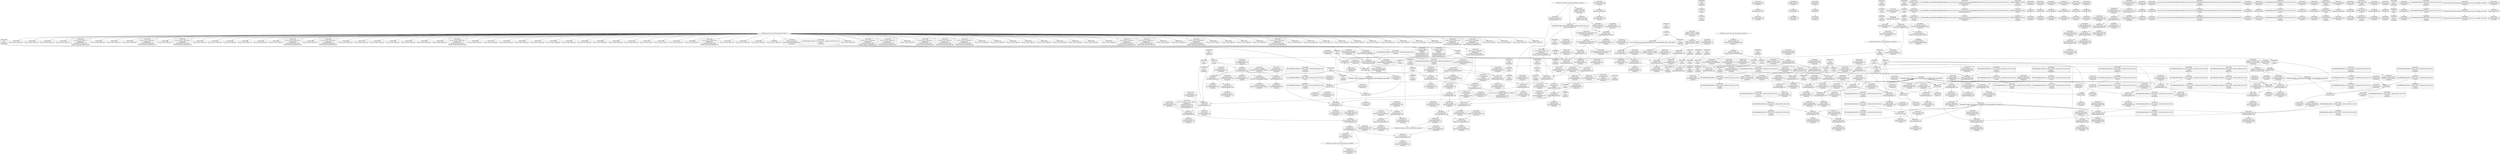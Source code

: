 digraph {
	CE0x5236ee0 [shape=record,shape=Mrecord,label="{CE0x5236ee0|ipc_has_perm:_tmp2|*SummSink*}"]
	CE0x523fc20 [shape=record,shape=Mrecord,label="{CE0x523fc20|selinux_sem_semop:_if.end}"]
	CE0x5226f00 [shape=record,shape=Mrecord,label="{CE0x5226f00|selinux_sem_semop:_tmp9|security/selinux/hooks.c,5478}"]
	CE0x5267350 [shape=record,shape=Mrecord,label="{CE0x5267350|current_sid:_tmp17|security/selinux/hooks.c,218|*SummSource*}"]
	CE0x526a1f0 [shape=record,shape=Mrecord,label="{CE0x526a1f0|ipc_has_perm:_tmp7|security/selinux/hooks.c,5136}"]
	CE0x52182b0 [shape=record,shape=Mrecord,label="{CE0x52182b0|GLOBAL:___llvm_gcov_ctr125|Global_var:__llvm_gcov_ctr125}"]
	CE0x5276ed0 [shape=record,shape=Mrecord,label="{CE0x5276ed0|i32_78|*Constant*}"]
	CE0x5265990 [shape=record,shape=Mrecord,label="{CE0x5265990|i1_true|*Constant*}"]
	CE0x526dd10 [shape=record,shape=Mrecord,label="{CE0x526dd10|current_sid:_tmp15|security/selinux/hooks.c,218}"]
	CE0x526a620 [shape=record,shape=Mrecord,label="{CE0x526a620|ipc_has_perm:_tmp7|security/selinux/hooks.c,5136|*SummSink*}"]
	CE0x4af50d0 [shape=record,shape=Mrecord,label="{CE0x4af50d0|selinux_sem_semop:_tmp3|security/selinux/hooks.c,5475|*SummSink*}"]
	CE0x526c4c0 [shape=record,shape=Mrecord,label="{CE0x526c4c0|avc_has_perm:_tsid|Function::avc_has_perm&Arg::tsid::|*SummSource*}"]
	CE0x65d8960 [shape=record,shape=Mrecord,label="{CE0x65d8960|GLOBAL:___llvm_gcov_ctr323|Global_var:__llvm_gcov_ctr323|*SummSource*}"]
	CE0x52459d0 [shape=record,shape=Mrecord,label="{CE0x52459d0|80:_i32,_112:_i8*,_:_CRE_64,65_}"]
	CE0x522dfa0 [shape=record,shape=Mrecord,label="{CE0x522dfa0|selinux_sem_semop:_sma|Function::selinux_sem_semop&Arg::sma::|*SummSink*}"]
	CE0x521ec30 [shape=record,shape=Mrecord,label="{CE0x521ec30|selinux_sem_semop:_entry|*SummSink*}"]
	CE0x522d760 [shape=record,shape=Mrecord,label="{CE0x522d760|80:_i32,_112:_i8*,_:_CRE_120,128_|*MultipleSource*|security/selinux/hooks.c,5480|Function::selinux_sem_semop&Arg::sma::}"]
	CE0x52287c0 [shape=record,shape=Mrecord,label="{CE0x52287c0|i64*_getelementptr_inbounds_(_2_x_i64_,_2_x_i64_*___llvm_gcov_ctr294,_i64_0,_i64_0)|*Constant*|*SummSink*}"]
	CE0x527ca90 [shape=record,shape=Mrecord,label="{CE0x527ca90|i64*_getelementptr_inbounds_(_11_x_i64_,_11_x_i64_*___llvm_gcov_ctr125,_i64_0,_i64_1)|*Constant*|*SummSink*}"]
	CE0x527c1a0 [shape=record,shape=Mrecord,label="{CE0x527c1a0|current_sid:_tmp4|security/selinux/hooks.c,218|*SummSink*}"]
	CE0x5266d90 [shape=record,shape=Mrecord,label="{CE0x5266d90|i64*_getelementptr_inbounds_(_11_x_i64_,_11_x_i64_*___llvm_gcov_ctr125,_i64_0,_i64_9)|*Constant*|*SummSource*}"]
	CE0x526a820 [shape=record,shape=Mrecord,label="{CE0x526a820|ipc_has_perm:_sclass|security/selinux/hooks.c,5136}"]
	CE0x5269590 [shape=record,shape=Mrecord,label="{CE0x5269590|ipc_has_perm:_ipc_id|security/selinux/hooks.c,5134|*SummSink*}"]
	CE0x526c7d0 [shape=record,shape=Mrecord,label="{CE0x526c7d0|avc_has_perm:_tclass|Function::avc_has_perm&Arg::tclass::}"]
	CE0x5239350 [shape=record,shape=Mrecord,label="{CE0x5239350|selinux_sem_semop:_if.end|*SummSource*}"]
	CE0x52448a0 [shape=record,shape=Mrecord,label="{CE0x52448a0|_ret_i32_%tmp24,_!dbg_!27742|security/selinux/hooks.c,220}"]
	CE0x521e160 [shape=record,shape=Mrecord,label="{CE0x521e160|selinux_sem_semop:_tmp|*SummSink*}"]
	CE0x5236ac0 [shape=record,shape=Mrecord,label="{CE0x5236ac0|_call_void_mcount()_#3}"]
	CE0x522cc80 [shape=record,shape=Mrecord,label="{CE0x522cc80|80:_i32,_112:_i8*,_:_CRE_88,92_|*MultipleSource*|security/selinux/hooks.c,5480|Function::selinux_sem_semop&Arg::sma::}"]
	CE0x5221230 [shape=record,shape=Mrecord,label="{CE0x5221230|80:_i32,_112:_i8*,_:_CRE_5,6_}"]
	CE0x5276820 [shape=record,shape=Mrecord,label="{CE0x5276820|get_current:_bb}"]
	CE0x5232230 [shape=record,shape=Mrecord,label="{CE0x5232230|ipc_has_perm:_security|security/selinux/hooks.c,5131|*SummSink*}"]
	CE0x524e640 [shape=record,shape=Mrecord,label="{CE0x524e640|get_current:_tmp1|*SummSink*}"]
	CE0x523ce10 [shape=record,shape=Mrecord,label="{CE0x523ce10|i32_48|*Constant*|*SummSource*}"]
	CE0x5244940 [shape=record,shape=Mrecord,label="{CE0x5244940|_ret_i32_%tmp24,_!dbg_!27742|security/selinux/hooks.c,220|*SummSource*}"]
	CE0x5265ec0 [shape=record,shape=Mrecord,label="{CE0x5265ec0|i64*_getelementptr_inbounds_(_11_x_i64_,_11_x_i64_*___llvm_gcov_ctr125,_i64_0,_i64_8)|*Constant*}"]
	CE0x5268fa0 [shape=record,shape=Mrecord,label="{CE0x5268fa0|ipc_has_perm:_u|security/selinux/hooks.c,5134|*SummSink*}"]
	CE0x52183c0 [shape=record,shape=Mrecord,label="{CE0x52183c0|GLOBAL:___llvm_gcov_ctr125|Global_var:__llvm_gcov_ctr125|*SummSource*}"]
	CE0x527aa50 [shape=record,shape=Mrecord,label="{CE0x527aa50|current_sid:_tobool|security/selinux/hooks.c,218}"]
	CE0x5237790 [shape=record,shape=Mrecord,label="{CE0x5237790|GLOBAL:_current_sid|*Constant*|*SummSource*}"]
	CE0x523a750 [shape=record,shape=Mrecord,label="{CE0x523a750|ipc_has_perm:_call|security/selinux/hooks.c,5129|*SummSource*}"]
	CE0x5268cf0 [shape=record,shape=Mrecord,label="{CE0x5268cf0|ipc_has_perm:_u|security/selinux/hooks.c,5134}"]
	CE0x52458a0 [shape=record,shape=Mrecord,label="{CE0x52458a0|80:_i32,_112:_i8*,_:_CRE_63,64_}"]
	CE0x5265ce0 [shape=record,shape=Mrecord,label="{CE0x5265ce0|i1_true|*Constant*|*SummSink*}"]
	CE0x522e870 [shape=record,shape=Mrecord,label="{CE0x522e870|80:_i32,_112:_i8*,_:_CRE_41,42_}"]
	CE0x52206f0 [shape=record,shape=Mrecord,label="{CE0x52206f0|ipc_has_perm:_ad|security/selinux/hooks.c, 5128|*SummSource*}"]
	CE0x523b010 [shape=record,shape=Mrecord,label="{CE0x523b010|80:_i32,_112:_i8*,_:_CRE_46,47_}"]
	CE0x5249620 [shape=record,shape=Mrecord,label="{CE0x5249620|ipc_has_perm:_tmp5|security/selinux/hooks.c,5131}"]
	CE0x52372f0 [shape=record,shape=Mrecord,label="{CE0x52372f0|i64_3|*Constant*|*SummSource*}"]
	CE0x5242d70 [shape=record,shape=Mrecord,label="{CE0x5242d70|80:_i32,_112:_i8*,_:_CRE_37,38_}"]
	CE0x52689b0 [shape=record,shape=Mrecord,label="{CE0x52689b0|i64*_getelementptr_inbounds_(_11_x_i64_,_11_x_i64_*___llvm_gcov_ctr125,_i64_0,_i64_6)|*Constant*|*SummSource*}"]
	CE0x52536b0 [shape=record,shape=Mrecord,label="{CE0x52536b0|_call_void_lockdep_rcu_suspicious(i8*_getelementptr_inbounds_(_25_x_i8_,_25_x_i8_*_.str3,_i32_0,_i32_0),_i32_218,_i8*_getelementptr_inbounds_(_45_x_i8_,_45_x_i8_*_.str12,_i32_0,_i32_0))_#10,_!dbg_!27727|security/selinux/hooks.c,218|*SummSource*}"]
	CE0x5254050 [shape=record,shape=Mrecord,label="{CE0x5254050|GLOBAL:_lockdep_rcu_suspicious|*Constant*|*SummSource*}"]
	CE0x5234410 [shape=record,shape=Mrecord,label="{CE0x5234410|ipc_has_perm:_bb}"]
	CE0x526da00 [shape=record,shape=Mrecord,label="{CE0x526da00|current_sid:_if.end|*SummSink*}"]
	CE0x5246e60 [shape=record,shape=Mrecord,label="{CE0x5246e60|_call_void_mcount()_#3|*SummSource*}"]
	CE0x5234870 [shape=record,shape=Mrecord,label="{CE0x5234870|current_sid:_tmp1|*SummSink*}"]
	CE0x5265b70 [shape=record,shape=Mrecord,label="{CE0x5265b70|i1_true|*Constant*|*SummSource*}"]
	CE0x5277140 [shape=record,shape=Mrecord,label="{CE0x5277140|current_sid:_sid|security/selinux/hooks.c,220|*SummSink*}"]
	CE0x523e500 [shape=record,shape=Mrecord,label="{CE0x523e500|80:_i32,_112:_i8*,_:_CRE_25,26_}"]
	CE0x522c680 [shape=record,shape=Mrecord,label="{CE0x522c680|selinux_sem_semop:_if.else}"]
	CE0x526aa80 [shape=record,shape=Mrecord,label="{CE0x526aa80|ipc_has_perm:_sclass|security/selinux/hooks.c,5136|*SummSink*}"]
	CE0x5230e30 [shape=record,shape=Mrecord,label="{CE0x5230e30|80:_i32,_112:_i8*,_:_CRE_70,71_}"]
	CE0x527e960 [shape=record,shape=Mrecord,label="{CE0x527e960|current_sid:_do.end|*SummSink*}"]
	CE0x524a300 [shape=record,shape=Mrecord,label="{CE0x524a300|ipc_has_perm:_tmp5|security/selinux/hooks.c,5131|*SummSource*}"]
	CE0x522a6d0 [shape=record,shape=Mrecord,label="{CE0x522a6d0|selinux_sem_semop:_tmp7|security/selinux/hooks.c,5476|*SummSink*}"]
	CE0x5233080 [shape=record,shape=Mrecord,label="{CE0x5233080|ipc_has_perm:_entry}"]
	CE0x524dfd0 [shape=record,shape=Mrecord,label="{CE0x524dfd0|current_sid:_call|security/selinux/hooks.c,218|*SummSource*}"]
	CE0x526e620 [shape=record,shape=Mrecord,label="{CE0x526e620|current_sid:_tmp16|security/selinux/hooks.c,218|*SummSink*}"]
	CE0x52480a0 [shape=record,shape=Mrecord,label="{CE0x52480a0|current_sid:_call4|security/selinux/hooks.c,218}"]
	CE0x65d89d0 [shape=record,shape=Mrecord,label="{CE0x65d89d0|selinux_sem_semop:_tmp2|security/selinux/hooks.c,5475|*SummSink*}"]
	CE0x5270cf0 [shape=record,shape=Mrecord,label="{CE0x5270cf0|i64_4|*Constant*|*SummSource*}"]
	CE0x523c960 [shape=record,shape=Mrecord,label="{CE0x523c960|selinux_sem_semop:_tmp10|security/selinux/hooks.c,5480}"]
	CE0x5247e10 [shape=record,shape=Mrecord,label="{CE0x5247e10|current_sid:_tmp20|security/selinux/hooks.c,218|*SummSink*}"]
	CE0x5227070 [shape=record,shape=Mrecord,label="{CE0x5227070|selinux_sem_semop:_tmp9|security/selinux/hooks.c,5478|*SummSource*}"]
	CE0x5233970 [shape=record,shape=Mrecord,label="{CE0x5233970|_ret_i32_%call2,_!dbg_!27728|security/selinux/hooks.c,5136}"]
	CE0x5226330 [shape=record,shape=Mrecord,label="{CE0x5226330|selinux_sem_semop:_tmp2|security/selinux/hooks.c,5475}"]
	CE0x5270e60 [shape=record,shape=Mrecord,label="{CE0x5270e60|current_sid:_tmp9|security/selinux/hooks.c,218}"]
	CE0x527e370 [shape=record,shape=Mrecord,label="{CE0x527e370|current_sid:_tmp14|security/selinux/hooks.c,218|*SummSink*}"]
	CE0x523e070 [shape=record,shape=Mrecord,label="{CE0x523e070|80:_i32,_112:_i8*,_:_CRE_21,22_}"]
	"CONST[source:0(mediator),value:2(dynamic)][purpose:{subject}]"
	CE0x5227e20 [shape=record,shape=Mrecord,label="{CE0x5227e20|selinux_sem_semop:_tmp8|security/selinux/hooks.c,5478|*SummSink*}"]
	CE0x5231090 [shape=record,shape=Mrecord,label="{CE0x5231090|80:_i32,_112:_i8*,_:_CRE_72,73_|*MultipleSource*|security/selinux/hooks.c,5480|Function::selinux_sem_semop&Arg::sma::}"]
	CE0x5248b10 [shape=record,shape=Mrecord,label="{CE0x5248b10|get_current:_entry|*SummSource*}"]
	CE0x522ae90 [shape=record,shape=Mrecord,label="{CE0x522ae90|80:_i32,_112:_i8*,_:_CRE_14,15_}"]
	CE0x5248bf0 [shape=record,shape=Mrecord,label="{CE0x5248bf0|get_current:_entry|*SummSink*}"]
	CE0x522fb30 [shape=record,shape=Mrecord,label="{CE0x522fb30|ipc_has_perm:_sid1|security/selinux/hooks.c,5136|*SummSink*}"]
	CE0x522fd70 [shape=record,shape=Mrecord,label="{CE0x522fd70|ipc_has_perm:_key|security/selinux/hooks.c,5134|*SummSink*}"]
	CE0x5223810 [shape=record,shape=Mrecord,label="{CE0x5223810|selinux_sem_semop:_entry|*SummSource*}"]
	CE0x5226260 [shape=record,shape=Mrecord,label="{CE0x5226260|i64_2|*Constant*|*SummSink*}"]
	CE0x5234fc0 [shape=record,shape=Mrecord,label="{CE0x5234fc0|COLLAPSED:_GCMRE___llvm_gcov_ctr125_internal_global_11_x_i64_zeroinitializer:_elem_0:default:}"]
	CE0x52446c0 [shape=record,shape=Mrecord,label="{CE0x52446c0|current_sid:_entry|*SummSink*}"]
	CE0x5276a30 [shape=record,shape=Mrecord,label="{CE0x5276a30|get_current:_bb|*SummSink*}"]
	CE0x523bec0 [shape=record,shape=Mrecord,label="{CE0x523bec0|80:_i32,_112:_i8*,_:_CRE_16,17_}"]
	CE0x5228c10 [shape=record,shape=Mrecord,label="{CE0x5228c10|current_sid:_tmp5|security/selinux/hooks.c,218|*SummSource*}"]
	CE0x52777a0 [shape=record,shape=Mrecord,label="{CE0x52777a0|current_sid:_tmp21|security/selinux/hooks.c,218}"]
	CE0x52323a0 [shape=record,shape=Mrecord,label="{CE0x52323a0|ipc_has_perm:_security|security/selinux/hooks.c,5131}"]
	CE0x5230970 [shape=record,shape=Mrecord,label="{CE0x5230970|80:_i32,_112:_i8*,_:_CRE_66,67_}"]
	CE0x52315f0 [shape=record,shape=Mrecord,label="{CE0x52315f0|80:_i32,_112:_i8*,_:_CRE_84,88_|*MultipleSource*|security/selinux/hooks.c,5480|Function::selinux_sem_semop&Arg::sma::}"]
	CE0x5271e10 [shape=record,shape=Mrecord,label="{CE0x5271e10|GLOBAL:_current_task|Global_var:current_task|*SummSource*}"]
	CE0x5275010 [shape=record,shape=Mrecord,label="{CE0x5275010|current_sid:_tmp23|security/selinux/hooks.c,218|*SummSink*}"]
	CE0x5218f60 [shape=record,shape=Mrecord,label="{CE0x5218f60|ipc_has_perm:_security|security/selinux/hooks.c,5131|*SummSource*}"]
	CE0x526b710 [shape=record,shape=Mrecord,label="{CE0x526b710|i32_(i32,_i32,_i16,_i32,_%struct.common_audit_data*)*_bitcast_(i32_(i32,_i32,_i16,_i32,_%struct.common_audit_data.495*)*_avc_has_perm_to_i32_(i32,_i32,_i16,_i32,_%struct.common_audit_data*)*)|*Constant*|*SummSource*}"]
	CE0x526ba80 [shape=record,shape=Mrecord,label="{CE0x526ba80|avc_has_perm:_entry|*SummSource*}"]
	CE0x52717f0 [shape=record,shape=Mrecord,label="{CE0x52717f0|current_sid:_do.body|*SummSink*}"]
	CE0x5234170 [shape=record,shape=Mrecord,label="{CE0x5234170|_ret_i32_%call2,_!dbg_!27728|security/selinux/hooks.c,5136|*SummSink*}"]
	CE0x5267a40 [shape=record,shape=Mrecord,label="{CE0x5267a40|current_sid:_tmp18|security/selinux/hooks.c,218|*SummSink*}"]
	CE0x52543b0 [shape=record,shape=Mrecord,label="{CE0x52543b0|i8*_getelementptr_inbounds_(_25_x_i8_,_25_x_i8_*_.str3,_i32_0,_i32_0)|*Constant*|*SummSink*}"]
	CE0x522ad60 [shape=record,shape=Mrecord,label="{CE0x522ad60|80:_i32,_112:_i8*,_:_CRE_13,14_}"]
	CE0x5268430 [shape=record,shape=Mrecord,label="{CE0x5268430|current_sid:_tmp12|security/selinux/hooks.c,218|*SummSource*}"]
	CE0x5229550 [shape=record,shape=Mrecord,label="{CE0x5229550|selinux_sem_semop:_tmp4|security/selinux/hooks.c,5475}"]
	CE0x5253390 [shape=record,shape=Mrecord,label="{CE0x5253390|i8_1|*Constant*|*SummSink*}"]
	CE0x5229be0 [shape=record,shape=Mrecord,label="{CE0x5229be0|selinux_sem_semop:_alter|Function::selinux_sem_semop&Arg::alter::}"]
	CE0x5240170 [shape=record,shape=Mrecord,label="{CE0x5240170|selinux_sem_semop:_entry}"]
	CE0x5235bd0 [shape=record,shape=Mrecord,label="{CE0x5235bd0|ipc_has_perm:_tmp|*SummSource*}"]
	CE0x521f7f0 [shape=record,shape=Mrecord,label="{CE0x521f7f0|80:_i32,_112:_i8*,_:_CRE_176,184_|*MultipleSource*|security/selinux/hooks.c,5480|Function::selinux_sem_semop&Arg::sma::}"]
	CE0x5275230 [shape=record,shape=Mrecord,label="{CE0x5275230|i32_1|*Constant*}"]
	CE0x52186b0 [shape=record,shape=Mrecord,label="{CE0x52186b0|_ret_i32_%tmp24,_!dbg_!27742|security/selinux/hooks.c,220|*SummSink*}"]
	CE0x524cc00 [shape=record,shape=Mrecord,label="{CE0x524cc00|current_sid:_tmp7|security/selinux/hooks.c,218}"]
	CE0x52712d0 [shape=record,shape=Mrecord,label="{CE0x52712d0|current_sid:_tmp10|security/selinux/hooks.c,218}"]
	CE0x5230580 [shape=record,shape=Mrecord,label="{CE0x5230580|current_sid:_if.end|*SummSource*}"]
	CE0x5237210 [shape=record,shape=Mrecord,label="{CE0x5237210|i64_3|*Constant*}"]
	CE0x5223ea0 [shape=record,shape=Mrecord,label="{CE0x5223ea0|80:_i32,_112:_i8*,_:_CRE_2,3_}"]
	CE0x523c9d0 [shape=record,shape=Mrecord,label="{CE0x523c9d0|selinux_sem_semop:_tmp10|security/selinux/hooks.c,5480|*SummSource*}"]
	CE0x5220680 [shape=record,shape=Mrecord,label="{CE0x5220680|ipc_has_perm:_ad|security/selinux/hooks.c, 5128}"]
	CE0x522f990 [shape=record,shape=Mrecord,label="{CE0x522f990|i32_3|*Constant*}"]
	CE0x5f05ee0 [shape=record,shape=Mrecord,label="{CE0x5f05ee0|selinux_sem_semop:_perms.0}"]
	CE0x52540e0 [shape=record,shape=Mrecord,label="{CE0x52540e0|GLOBAL:_lockdep_rcu_suspicious|*Constant*|*SummSink*}"]
	CE0x52a4f20 [shape=record,shape=Mrecord,label="{CE0x52a4f20|i64*_getelementptr_inbounds_(_2_x_i64_,_2_x_i64_*___llvm_gcov_ctr98,_i64_0,_i64_1)|*Constant*}"]
	CE0x526ebd0 [shape=record,shape=Mrecord,label="{CE0x526ebd0|current_sid:_tmp8|security/selinux/hooks.c,218|*SummSink*}"]
	CE0x522e610 [shape=record,shape=Mrecord,label="{CE0x522e610|80:_i32,_112:_i8*,_:_CRE_39,40_}"]
	CE0x52335b0 [shape=record,shape=Mrecord,label="{CE0x52335b0|ipc_has_perm:_perms|Function::ipc_has_perm&Arg::perms::}"]
	CE0x522b230 [shape=record,shape=Mrecord,label="{CE0x522b230|get_current:_tmp1|*SummSource*}"]
	CE0x5236e70 [shape=record,shape=Mrecord,label="{CE0x5236e70|ipc_has_perm:_tmp2|*SummSource*}"]
	CE0x5248220 [shape=record,shape=Mrecord,label="{CE0x5248220|current_sid:_call4|security/selinux/hooks.c,218|*SummSource*}"]
	CE0x527dc20 [shape=record,shape=Mrecord,label="{CE0x527dc20|current_sid:_tmp13|security/selinux/hooks.c,218|*SummSink*}"]
	CE0x5f05e70 [shape=record,shape=Mrecord,label="{CE0x5f05e70|i32_16|*Constant*|*SummSink*}"]
	CE0x5227c30 [shape=record,shape=Mrecord,label="{CE0x5227c30|selinux_sem_semop:_tmp8|security/selinux/hooks.c,5478}"]
	CE0x521bc20 [shape=record,shape=Mrecord,label="{CE0x521bc20|selinux_sem_semop:_alter|Function::selinux_sem_semop&Arg::alter::|*SummSink*}"]
	CE0x68b3db0 [shape=record,shape=Mrecord,label="{CE0x68b3db0|i64_0|*Constant*}"]
	CE0x526ff90 [shape=record,shape=Mrecord,label="{CE0x526ff90|_call_void_mcount()_#3|*SummSink*}"]
	CE0x52758f0 [shape=record,shape=Mrecord,label="{CE0x52758f0|i64*_getelementptr_inbounds_(_2_x_i64_,_2_x_i64_*___llvm_gcov_ctr98,_i64_0,_i64_0)|*Constant*|*SummSink*}"]
	CE0x52495b0 [shape=record,shape=Mrecord,label="{CE0x52495b0|ipc_has_perm:_tmp4|*LoadInst*|security/selinux/hooks.c,5131|*SummSource*}"]
	CE0x5235af0 [shape=record,shape=Mrecord,label="{CE0x5235af0|ipc_has_perm:_tmp}"]
	CE0x52233f0 [shape=record,shape=Mrecord,label="{CE0x52233f0|i64_1|*Constant*|*SummSource*}"]
	CE0x5238a30 [shape=record,shape=Mrecord,label="{CE0x5238a30|selinux_sem_semop:_alter|Function::selinux_sem_semop&Arg::alter::|*SummSource*}"]
	CE0x5265f80 [shape=record,shape=Mrecord,label="{CE0x5265f80|i64*_getelementptr_inbounds_(_11_x_i64_,_11_x_i64_*___llvm_gcov_ctr125,_i64_0,_i64_8)|*Constant*|*SummSource*}"]
	CE0x526e4b0 [shape=record,shape=Mrecord,label="{CE0x526e4b0|current_sid:_tmp16|security/selinux/hooks.c,218|*SummSource*}"]
	CE0x5274cc0 [shape=record,shape=Mrecord,label="{CE0x5274cc0|current_sid:_tmp23|security/selinux/hooks.c,218}"]
	CE0x670b4b0 [shape=record,shape=Mrecord,label="{CE0x670b4b0|selinux_sem_semop:_tmp}"]
	CE0x522dc80 [shape=record,shape=Mrecord,label="{CE0x522dc80|80:_i32,_112:_i8*,_:_CRE_0,1_}"]
	CE0x5230f60 [shape=record,shape=Mrecord,label="{CE0x5230f60|80:_i32,_112:_i8*,_:_CRE_71,72_}"]
	CE0x523a7c0 [shape=record,shape=Mrecord,label="{CE0x523a7c0|ipc_has_perm:_call|security/selinux/hooks.c,5129|*SummSink*}"]
	CE0x527dbb0 [shape=record,shape=Mrecord,label="{CE0x527dbb0|current_sid:_tmp13|security/selinux/hooks.c,218|*SummSource*}"]
	CE0x521b650 [shape=record,shape=Mrecord,label="{CE0x521b650|selinux_sem_semop:_bb|*SummSource*}"]
	CE0x5277d80 [shape=record,shape=Mrecord,label="{CE0x5277d80|i32_22|*Constant*|*SummSource*}"]
	CE0x52473a0 [shape=record,shape=Mrecord,label="{CE0x52473a0|current_sid:_tmp|*SummSink*}"]
	CE0x5236090 [shape=record,shape=Mrecord,label="{CE0x5236090|current_sid:_tmp6|security/selinux/hooks.c,218}"]
	CE0x522afc0 [shape=record,shape=Mrecord,label="{CE0x522afc0|80:_i32,_112:_i8*,_:_CRE_15,16_}"]
	CE0x5269f50 [shape=record,shape=Mrecord,label="{CE0x5269f50|0:_i16,_4:_i32,_:_CRE_0,2_|*MultipleSource*|*LoadInst*|security/selinux/hooks.c,5131|security/selinux/hooks.c,5131|security/selinux/hooks.c,5136}"]
	CE0x5270c50 [shape=record,shape=Mrecord,label="{CE0x5270c50|i64_4|*Constant*}"]
	CE0x52438a0 [shape=record,shape=Mrecord,label="{CE0x52438a0|i64*_getelementptr_inbounds_(_6_x_i64_,_6_x_i64_*___llvm_gcov_ctr323,_i64_0,_i64_4)|*Constant*|*SummSource*}"]
	CE0x5275550 [shape=record,shape=Mrecord,label="{CE0x5275550|current_sid:_sid|security/selinux/hooks.c,220}"]
	CE0x52b6130 [shape=record,shape=Mrecord,label="{CE0x52b6130|get_current:_tmp|*SummSource*}"]
	CE0x524db70 [shape=record,shape=Mrecord,label="{CE0x524db70|current_sid:_tmp11|security/selinux/hooks.c,218}"]
	CE0x52419a0 [shape=record,shape=Mrecord,label="{CE0x52419a0|80:_i32,_112:_i8*,_:_CRE_8,9_}"]
	CE0x526a080 [shape=record,shape=Mrecord,label="{CE0x526a080|0:_i16,_4:_i32,_:_CRE_4,8_|*MultipleSource*|*LoadInst*|security/selinux/hooks.c,5131|security/selinux/hooks.c,5131|security/selinux/hooks.c,5136}"]
	CE0x526c900 [shape=record,shape=Mrecord,label="{CE0x526c900|avc_has_perm:_tclass|Function::avc_has_perm&Arg::tclass::|*SummSource*}"]
	CE0x5228010 [shape=record,shape=Mrecord,label="{CE0x5228010|current_sid:_tmp2|*SummSource*}"]
	CE0x526dd80 [shape=record,shape=Mrecord,label="{CE0x526dd80|current_sid:_tmp15|security/selinux/hooks.c,218|*SummSource*}"]
	CE0x5253220 [shape=record,shape=Mrecord,label="{CE0x5253220|i8_1|*Constant*|*SummSource*}"]
	CE0x522a7b0 [shape=record,shape=Mrecord,label="{CE0x522a7b0|selinux_sem_semop:_tmp7|security/selinux/hooks.c,5476|*SummSource*}"]
	CE0x526f7e0 [shape=record,shape=Mrecord,label="{CE0x526f7e0|i64*_getelementptr_inbounds_(_11_x_i64_,_11_x_i64_*___llvm_gcov_ctr125,_i64_0,_i64_0)|*Constant*}"]
	CE0x5232450 [shape=record,shape=Mrecord,label="{CE0x5232450|_call_void_mcount()_#3|*SummSource*}"]
	CE0x524de10 [shape=record,shape=Mrecord,label="{CE0x524de10|current_sid:_tmp11|security/selinux/hooks.c,218|*SummSink*}"]
	CE0x527cb00 [shape=record,shape=Mrecord,label="{CE0x527cb00|i64_1|*Constant*}"]
	CE0x5248980 [shape=record,shape=Mrecord,label="{CE0x5248980|GLOBAL:_get_current|*Constant*|*SummSink*}"]
	CE0x52332e0 [shape=record,shape=Mrecord,label="{CE0x52332e0|ipc_has_perm:_ipc_perms|Function::ipc_has_perm&Arg::ipc_perms::|*SummSink*}"]
	CE0x522c390 [shape=record,shape=Mrecord,label="{CE0x522c390|i64*_getelementptr_inbounds_(_2_x_i64_,_2_x_i64_*___llvm_gcov_ctr98,_i64_0,_i64_1)|*Constant*|*SummSink*}"]
	CE0x522fba0 [shape=record,shape=Mrecord,label="{CE0x522fba0|ipc_has_perm:_key|security/selinux/hooks.c,5134}"]
	CE0x521f250 [shape=record,shape=Mrecord,label="{CE0x521f250|80:_i32,_112:_i8*,_:_CRE_152,160_|*MultipleSource*|security/selinux/hooks.c,5480|Function::selinux_sem_semop&Arg::sma::}"]
	CE0x522a740 [shape=record,shape=Mrecord,label="{CE0x522a740|i64*_getelementptr_inbounds_(_6_x_i64_,_6_x_i64_*___llvm_gcov_ctr323,_i64_0,_i64_4)|*Constant*}"]
	CE0x522a0f0 [shape=record,shape=Mrecord,label="{CE0x522a0f0|80:_i32,_112:_i8*,_:_CRE_27,28_}"]
	CE0x52352d0 [shape=record,shape=Mrecord,label="{CE0x52352d0|get_current:_tmp2}"]
	CE0x522b160 [shape=record,shape=Mrecord,label="{CE0x522b160|selinux_sem_semop:_if.then}"]
	CE0x523cf40 [shape=record,shape=Mrecord,label="{CE0x523cf40|i32_48|*Constant*|*SummSink*}"]
	CE0x5235910 [shape=record,shape=Mrecord,label="{CE0x5235910|GLOBAL:_current_sid.__warned|Global_var:current_sid.__warned|*SummSource*}"]
	CE0x524d910 [shape=record,shape=Mrecord,label="{CE0x524d910|current_sid:_tmp10|security/selinux/hooks.c,218|*SummSink*}"]
	CE0x5276310 [shape=record,shape=Mrecord,label="{CE0x5276310|current_sid:_tmp24|security/selinux/hooks.c,220}"]
	CE0x522f7b0 [shape=record,shape=Mrecord,label="{CE0x522f7b0|selinux_sem_semop:_tmp5|security/selinux/hooks.c,5475}"]
	CE0x526b590 [shape=record,shape=Mrecord,label="{CE0x526b590|i32_(i32,_i32,_i16,_i32,_%struct.common_audit_data*)*_bitcast_(i32_(i32,_i32,_i16,_i32,_%struct.common_audit_data.495*)*_avc_has_perm_to_i32_(i32,_i32,_i16,_i32,_%struct.common_audit_data*)*)|*Constant*}"]
	CE0x5236210 [shape=record,shape=Mrecord,label="{CE0x5236210|current_sid:_tmp6|security/selinux/hooks.c,218|*SummSource*}"]
	CE0x52185d0 [shape=record,shape=Mrecord,label="{CE0x52185d0|current_sid:_tmp5|security/selinux/hooks.c,218}"]
	CE0x5220760 [shape=record,shape=Mrecord,label="{CE0x5220760|ipc_has_perm:_ad|security/selinux/hooks.c, 5128|*SummSink*}"]
	CE0x5278da0 [shape=record,shape=Mrecord,label="{CE0x5278da0|current_sid:_if.then|*SummSource*}"]
	CE0x5279520 [shape=record,shape=Mrecord,label="{CE0x5279520|current_sid:_tobool1|security/selinux/hooks.c,218}"]
	CE0x522d900 [shape=record,shape=Mrecord,label="{CE0x522d900|80:_i32,_112:_i8*,_:_CRE_128,136_|*MultipleSource*|security/selinux/hooks.c,5480|Function::selinux_sem_semop&Arg::sma::}"]
	CE0x521fd60 [shape=record,shape=Mrecord,label="{CE0x521fd60|GLOBAL:_ipc_has_perm|*Constant*}"]
	CE0x5276630 [shape=record,shape=Mrecord,label="{CE0x5276630|current_sid:_tmp24|security/selinux/hooks.c,220|*SummSink*}"]
	CE0x5272010 [shape=record,shape=Mrecord,label="{CE0x5272010|current_sid:_tmp19|security/selinux/hooks.c,218|*SummSink*}"]
	CE0x523b820 [shape=record,shape=Mrecord,label="{CE0x523b820|80:_i32,_112:_i8*,_:_CRE_53,54_}"]
	CE0x523e170 [shape=record,shape=Mrecord,label="{CE0x523e170|80:_i32,_112:_i8*,_:_CRE_22,23_}"]
	CE0x5235340 [shape=record,shape=Mrecord,label="{CE0x5235340|get_current:_tmp2|*SummSource*}"]
	CE0x527e200 [shape=record,shape=Mrecord,label="{CE0x527e200|current_sid:_tmp14|security/selinux/hooks.c,218|*SummSource*}"]
	CE0x523c250 [shape=record,shape=Mrecord,label="{CE0x523c250|80:_i32,_112:_i8*,_:_CRE_19,20_}"]
	CE0x5246d60 [shape=record,shape=Mrecord,label="{CE0x5246d60|_call_void_mcount()_#3}"]
	CE0x5241280 [shape=record,shape=Mrecord,label="{CE0x5241280|0:_i8,_:_GCMR_current_sid.__warned_internal_global_i8_0,_section_.data.unlikely_,_align_1:_elem_0:default:}"]
	CE0x52312f0 [shape=record,shape=Mrecord,label="{CE0x52312f0|80:_i32,_112:_i8*,_:_CRE_80,84_|*MultipleSource*|security/selinux/hooks.c,5480|Function::selinux_sem_semop&Arg::sma::}"]
	CE0x5226e10 [shape=record,shape=Mrecord,label="{CE0x5226e10|i32_48|*Constant*}"]
	CE0x5277240 [shape=record,shape=Mrecord,label="{CE0x5277240|current_sid:_cred|security/selinux/hooks.c,218|*SummSource*}"]
	CE0x5277c50 [shape=record,shape=Mrecord,label="{CE0x5277c50|i32_22|*Constant*}"]
	CE0x522a480 [shape=record,shape=Mrecord,label="{CE0x522a480|80:_i32,_112:_i8*,_:_CRE_30,31_}"]
	CE0x522ed30 [shape=record,shape=Mrecord,label="{CE0x522ed30|80:_i32,_112:_i8*,_:_CRE_45,46_}"]
	CE0x522e9a0 [shape=record,shape=Mrecord,label="{CE0x522e9a0|80:_i32,_112:_i8*,_:_CRE_42,43_}"]
	CE0x526cd90 [shape=record,shape=Mrecord,label="{CE0x526cd90|avc_has_perm:_requested|Function::avc_has_perm&Arg::requested::}"]
	CE0x5279760 [shape=record,shape=Mrecord,label="{CE0x5279760|current_sid:_tobool1|security/selinux/hooks.c,218|*SummSink*}"]
	CE0x52353b0 [shape=record,shape=Mrecord,label="{CE0x52353b0|get_current:_tmp2|*SummSink*}"]
	CE0x524d020 [shape=record,shape=Mrecord,label="{CE0x524d020|ipc_has_perm:_tmp1|*SummSource*}"]
	CE0x523cbe0 [shape=record,shape=Mrecord,label="{CE0x523cbe0|selinux_sem_semop:_tmp10|security/selinux/hooks.c,5480|*SummSink*}"]
	CE0x5228080 [shape=record,shape=Mrecord,label="{CE0x5228080|current_sid:_tmp2|*SummSink*}"]
	CE0x5236650 [shape=record,shape=Mrecord,label="{CE0x5236650|i64*_getelementptr_inbounds_(_2_x_i64_,_2_x_i64_*___llvm_gcov_ctr294,_i64_0,_i64_1)|*Constant*|*SummSource*}"]
	CE0x52678d0 [shape=record,shape=Mrecord,label="{CE0x52678d0|current_sid:_tmp18|security/selinux/hooks.c,218|*SummSource*}"]
	CE0x5233bc0 [shape=record,shape=Mrecord,label="{CE0x5233bc0|ipc_has_perm:_perms|Function::ipc_has_perm&Arg::perms::|*SummSink*}"]
	CE0x522ec00 [shape=record,shape=Mrecord,label="{CE0x522ec00|80:_i32,_112:_i8*,_:_CRE_44,45_}"]
	CE0x524dca0 [shape=record,shape=Mrecord,label="{CE0x524dca0|current_sid:_tmp11|security/selinux/hooks.c,218|*SummSource*}"]
	CE0x526b250 [shape=record,shape=Mrecord,label="{CE0x526b250|ipc_has_perm:_call2|security/selinux/hooks.c,5136|*SummSource*}"]
	CE0x5253040 [shape=record,shape=Mrecord,label="{CE0x5253040|i8_1|*Constant*}"]
	CE0x5234000 [shape=record,shape=Mrecord,label="{CE0x5234000|_ret_i32_%call2,_!dbg_!27728|security/selinux/hooks.c,5136|*SummSource*}"]
	CE0x526ccb0 [shape=record,shape=Mrecord,label="{CE0x526ccb0|_ret_i32_%retval.0,_!dbg_!27728|security/selinux/avc.c,775}"]
	CE0x524d440 [shape=record,shape=Mrecord,label="{CE0x524d440|current_sid:_land.lhs.true2|*SummSink*}"]
	CE0x524d6b0 [shape=record,shape=Mrecord,label="{CE0x524d6b0|current_sid:_bb|*SummSink*}"]
	CE0x52542a0 [shape=record,shape=Mrecord,label="{CE0x52542a0|i8*_getelementptr_inbounds_(_25_x_i8_,_25_x_i8_*_.str3,_i32_0,_i32_0)|*Constant*|*SummSource*}"]
	CE0x524e070 [shape=record,shape=Mrecord,label="{CE0x524e070|current_sid:_call|security/selinux/hooks.c,218|*SummSink*}"]
	CE0x524ad00 [shape=record,shape=Mrecord,label="{CE0x524ad00|i32_3|*Constant*|*SummSink*}"]
	CE0x52300a0 [shape=record,shape=Mrecord,label="{CE0x52300a0|ipc_has_perm:_tmp6|*LoadInst*|security/selinux/hooks.c,5134|*SummSource*}"]
	CE0x52462c0 [shape=record,shape=Mrecord,label="{CE0x52462c0|selinux_sem_semop:_sem_perm|security/selinux/hooks.c,5480|*SummSink*}"]
	CE0x52541e0 [shape=record,shape=Mrecord,label="{CE0x52541e0|i8*_getelementptr_inbounds_(_25_x_i8_,_25_x_i8_*_.str3,_i32_0,_i32_0)|*Constant*}"]
	CE0x522de30 [shape=record,shape=Mrecord,label="{CE0x522de30|selinux_sem_semop:_sma|Function::selinux_sem_semop&Arg::sma::|*SummSource*}"]
	CE0x65d88f0 [shape=record,shape=Mrecord,label="{CE0x65d88f0|selinux_sem_semop:_tmp2|security/selinux/hooks.c,5475|*SummSource*}"]
	CE0x5244020 [shape=record,shape=Mrecord,label="{CE0x5244020|ipc_has_perm:_call|security/selinux/hooks.c,5129}"]
	CE0x521f9c0 [shape=record,shape=Mrecord,label="{CE0x521f9c0|80:_i32,_112:_i8*,_:_CRE_184,188_|*MultipleSource*|security/selinux/hooks.c,5480|Function::selinux_sem_semop&Arg::sma::}"]
	CE0x526bc70 [shape=record,shape=Mrecord,label="{CE0x526bc70|avc_has_perm:_entry|*SummSink*}"]
	CE0x5279630 [shape=record,shape=Mrecord,label="{CE0x5279630|current_sid:_tobool1|security/selinux/hooks.c,218|*SummSource*}"]
	CE0x527e860 [shape=record,shape=Mrecord,label="{CE0x527e860|current_sid:_do.end|*SummSource*}"]
	CE0x522b6b0 [shape=record,shape=Mrecord,label="{CE0x522b6b0|selinux_sem_semop:_tmp11|security/selinux/hooks.c,5480|*SummSource*}"]
	CE0x52330f0 [shape=record,shape=Mrecord,label="{CE0x52330f0|GLOBAL:_ipc_has_perm|*Constant*|*SummSource*}"]
	CE0x52301c0 [shape=record,shape=Mrecord,label="{CE0x52301c0|ipc_has_perm:_tmp6|*LoadInst*|security/selinux/hooks.c,5134|*SummSink*}"]
	CE0x527ea80 [shape=record,shape=Mrecord,label="{CE0x527ea80|current_sid:_land.lhs.true2}"]
	"CONST[source:1(input),value:2(dynamic)][purpose:{object}]"
	CE0x523b950 [shape=record,shape=Mrecord,label="{CE0x523b950|80:_i32,_112:_i8*,_:_CRE_54,55_}"]
	CE0x52453e0 [shape=record,shape=Mrecord,label="{CE0x52453e0|80:_i32,_112:_i8*,_:_CRE_59,60_}"]
	CE0x5229970 [shape=record,shape=Mrecord,label="{CE0x5229970|i64_2|*Constant*}"]
	CE0x52354e0 [shape=record,shape=Mrecord,label="{CE0x52354e0|i64*_getelementptr_inbounds_(_2_x_i64_,_2_x_i64_*___llvm_gcov_ctr294,_i64_0,_i64_1)|*Constant*}"]
	CE0x5233730 [shape=record,shape=Mrecord,label="{CE0x5233730|ipc_has_perm:_ipc_perms|Function::ipc_has_perm&Arg::ipc_perms::|*SummSource*}"]
	CE0x5275ae0 [shape=record,shape=Mrecord,label="{CE0x5275ae0|0:_i32,_4:_i32,_8:_i32,_12:_i32,_:_CMRE_4,8_|*MultipleSource*|security/selinux/hooks.c,218|security/selinux/hooks.c,218|security/selinux/hooks.c,220}"]
	CE0x5245640 [shape=record,shape=Mrecord,label="{CE0x5245640|80:_i32,_112:_i8*,_:_CRE_61,62_}"]
	CE0x522bb00 [shape=record,shape=Mrecord,label="{CE0x522bb00|get_current:_tmp1}"]
	CE0x527d320 [shape=record,shape=Mrecord,label="{CE0x527d320|current_sid:_do.end}"]
	CE0x5235790 [shape=record,shape=Mrecord,label="{CE0x5235790|GLOBAL:_current_sid.__warned|Global_var:current_sid.__warned}"]
	CE0x524cad0 [shape=record,shape=Mrecord,label="{CE0x524cad0|i8_4|*Constant*|*SummSource*}"]
	CE0x5276fb0 [shape=record,shape=Mrecord,label="{CE0x5276fb0|i32_78|*Constant*|*SummSource*}"]
	CE0x5239f80 [shape=record,shape=Mrecord,label="{CE0x5239f80|i64*_getelementptr_inbounds_(_11_x_i64_,_11_x_i64_*___llvm_gcov_ctr125,_i64_0,_i64_1)|*Constant*|*SummSource*}"]
	CE0x5253720 [shape=record,shape=Mrecord,label="{CE0x5253720|_call_void_lockdep_rcu_suspicious(i8*_getelementptr_inbounds_(_25_x_i8_,_25_x_i8_*_.str3,_i32_0,_i32_0),_i32_218,_i8*_getelementptr_inbounds_(_45_x_i8_,_45_x_i8_*_.str12,_i32_0,_i32_0))_#10,_!dbg_!27727|security/selinux/hooks.c,218|*SummSink*}"]
	CE0x523b490 [shape=record,shape=Mrecord,label="{CE0x523b490|80:_i32,_112:_i8*,_:_CRE_50,51_}"]
	CE0x5245770 [shape=record,shape=Mrecord,label="{CE0x5245770|80:_i32,_112:_i8*,_:_CRE_62,63_}"]
	CE0x521dd60 [shape=record,shape=Mrecord,label="{CE0x521dd60|selinux_sem_semop:_tmp5|security/selinux/hooks.c,5475|*SummSource*}"]
	CE0x5234f50 [shape=record,shape=Mrecord,label="{CE0x5234f50|current_sid:_tmp}"]
	CE0x4af5060 [shape=record,shape=Mrecord,label="{CE0x4af5060|selinux_sem_semop:_tmp3|security/selinux/hooks.c,5475}"]
	CE0x5244120 [shape=record,shape=Mrecord,label="{CE0x5244120|ipc_has_perm:_tmp3}"]
	CE0x5235030 [shape=record,shape=Mrecord,label="{CE0x5235030|current_sid:_tmp|*SummSource*}"]
	CE0x5278f80 [shape=record,shape=Mrecord,label="{CE0x5278f80|current_sid:_do.body}"]
	CE0x521ea20 [shape=record,shape=Mrecord,label="{CE0x521ea20|selinux_sem_semop:_tmp1|*SummSource*}"]
	CE0x5246670 [shape=record,shape=Mrecord,label="{CE0x5246670|ipc_has_perm:_tmp|*SummSink*}"]
	CE0x526c390 [shape=record,shape=Mrecord,label="{CE0x526c390|avc_has_perm:_tsid|Function::avc_has_perm&Arg::tsid::}"]
	CE0x52772e0 [shape=record,shape=Mrecord,label="{CE0x52772e0|current_sid:_cred|security/selinux/hooks.c,218|*SummSink*}"]
	CE0x5254810 [shape=record,shape=Mrecord,label="{CE0x5254810|i32_218|*Constant*|*SummSink*}"]
	CE0x52200d0 [shape=record,shape=Mrecord,label="{CE0x52200d0|selinux_sem_semop:_call|security/selinux/hooks.c,5480|*SummSource*}"]
	CE0x52b5e00 [shape=record,shape=Mrecord,label="{CE0x52b5e00|get_current:_tmp}"]
	CE0x5254a50 [shape=record,shape=Mrecord,label="{CE0x5254a50|get_current:_tmp3|*SummSink*}"]
	CE0x527deb0 [shape=record,shape=Mrecord,label="{CE0x527deb0|i64*_getelementptr_inbounds_(_11_x_i64_,_11_x_i64_*___llvm_gcov_ctr125,_i64_0,_i64_8)|*Constant*|*SummSink*}"]
	CE0x521eef0 [shape=record,shape=Mrecord,label="{CE0x521eef0|selinux_sem_semop:_call|security/selinux/hooks.c,5480|*SummSink*}"]
	CE0x522d590 [shape=record,shape=Mrecord,label="{CE0x522d590|80:_i32,_112:_i8*,_:_CRE_112,120_|*MultipleSource*|security/selinux/hooks.c,5480|Function::selinux_sem_semop&Arg::sma::}"]
	CE0x5266f20 [shape=record,shape=Mrecord,label="{CE0x5266f20|i64*_getelementptr_inbounds_(_11_x_i64_,_11_x_i64_*___llvm_gcov_ctr125,_i64_0,_i64_9)|*Constant*|*SummSink*}"]
	CE0x5227fa0 [shape=record,shape=Mrecord,label="{CE0x5227fa0|current_sid:_tmp2}"]
	CE0x5299060 [shape=record,shape=Mrecord,label="{CE0x5299060|get_current:_tmp4|./arch/x86/include/asm/current.h,14|*SummSource*}"]
	CE0x528cd70 [shape=record,shape=Mrecord,label="{CE0x528cd70|GLOBAL:_current_task|Global_var:current_task}"]
	CE0x524a580 [shape=record,shape=Mrecord,label="{CE0x524a580|ipc_has_perm:_tmp5|security/selinux/hooks.c,5131|*SummSink*}"]
	CE0x5268260 [shape=record,shape=Mrecord,label="{CE0x5268260|i64*_getelementptr_inbounds_(_11_x_i64_,_11_x_i64_*___llvm_gcov_ctr125,_i64_0,_i64_10)|*Constant*|*SummSink*}"]
	CE0x5230bd0 [shape=record,shape=Mrecord,label="{CE0x5230bd0|80:_i32,_112:_i8*,_:_CRE_68,69_}"]
	CE0x5233620 [shape=record,shape=Mrecord,label="{CE0x5233620|ipc_has_perm:_ipc_perms|Function::ipc_has_perm&Arg::ipc_perms::}"]
	CE0x52467e0 [shape=record,shape=Mrecord,label="{CE0x52467e0|ipc_has_perm:_tmp1}"]
	CE0x526a440 [shape=record,shape=Mrecord,label="{CE0x526a440|ipc_has_perm:_tmp7|security/selinux/hooks.c,5136|*SummSource*}"]
	CE0x5279050 [shape=record,shape=Mrecord,label="{CE0x5279050|current_sid:_do.body|*SummSource*}"]
	CE0x5235a40 [shape=record,shape=Mrecord,label="{CE0x5235a40|GLOBAL:_current_sid.__warned|Global_var:current_sid.__warned|*SummSink*}"]
	CE0x522a220 [shape=record,shape=Mrecord,label="{CE0x522a220|80:_i32,_112:_i8*,_:_CRE_28,29_}"]
	CE0x526c030 [shape=record,shape=Mrecord,label="{CE0x526c030|avc_has_perm:_ssid|Function::avc_has_perm&Arg::ssid::}"]
	CE0x5278800 [shape=record,shape=Mrecord,label="{CE0x5278800|current_sid:_tmp22|security/selinux/hooks.c,218|*SummSource*}"]
	CE0x52299e0 [shape=record,shape=Mrecord,label="{CE0x52299e0|selinux_sem_semop:_tobool|security/selinux/hooks.c,5475|*SummSink*}"]
	CE0x5245b00 [shape=record,shape=Mrecord,label="{CE0x5245b00|80:_i32,_112:_i8*,_:_CRE_65,66_}"]
	CE0x5230d00 [shape=record,shape=Mrecord,label="{CE0x5230d00|80:_i32,_112:_i8*,_:_CRE_69,70_}"]
	CE0x5267f60 [shape=record,shape=Mrecord,label="{CE0x5267f60|i64*_getelementptr_inbounds_(_11_x_i64_,_11_x_i64_*___llvm_gcov_ctr125,_i64_0,_i64_10)|*Constant*}"]
	CE0x521ff30 [shape=record,shape=Mrecord,label="{CE0x521ff30|selinux_sem_semop:_call|security/selinux/hooks.c,5480}"]
	CE0x5240560 [shape=record,shape=Mrecord,label="{CE0x5240560|selinux_sem_semop:_tmp6|security/selinux/hooks.c,5476}"]
	CE0x5249420 [shape=record,shape=Mrecord,label="{CE0x5249420|current_sid:_tmp3|*SummSource*}"]
	CE0x5227bc0 [shape=record,shape=Mrecord,label="{CE0x5227bc0|selinux_sem_semop:_tmp8|security/selinux/hooks.c,5478|*SummSource*}"]
	CE0x523b360 [shape=record,shape=Mrecord,label="{CE0x523b360|80:_i32,_112:_i8*,_:_CRE_49,50_}"]
	CE0x526e330 [shape=record,shape=Mrecord,label="{CE0x526e330|current_sid:_tmp16|security/selinux/hooks.c,218}"]
	CE0x5236530 [shape=record,shape=Mrecord,label="{CE0x5236530|get_current:_tmp3}"]
	CE0x524d3a0 [shape=record,shape=Mrecord,label="{CE0x524d3a0|current_sid:_land.lhs.true2|*SummSource*}"]
	CE0x52404f0 [shape=record,shape=Mrecord,label="{CE0x52404f0|selinux_sem_semop:_tmp6|security/selinux/hooks.c,5476|*SummSource*}"]
	CE0x5269460 [shape=record,shape=Mrecord,label="{CE0x5269460|ipc_has_perm:_ipc_id|security/selinux/hooks.c,5134|*SummSource*}"]
	CE0x524c980 [shape=record,shape=Mrecord,label="{CE0x524c980|i8_4|*Constant*}"]
	CE0x52491a0 [shape=record,shape=Mrecord,label="{CE0x52491a0|current_sid:_tmp3|*SummSink*}"]
	CE0x52770d0 [shape=record,shape=Mrecord,label="{CE0x52770d0|current_sid:_cred|security/selinux/hooks.c,218}"]
	CE0x5271030 [shape=record,shape=Mrecord,label="{CE0x5271030|current_sid:_tmp9|security/selinux/hooks.c,218|*SummSink*}"]
	CE0x5242780 [shape=record,shape=Mrecord,label="{CE0x5242780|80:_i32,_112:_i8*,_:_CRE_32,33_}"]
	CE0x523e610 [shape=record,shape=Mrecord,label="{CE0x523e610|selinux_sem_semop:_tmp1|*SummSink*}"]
	CE0x5270f60 [shape=record,shape=Mrecord,label="{CE0x5270f60|current_sid:_tmp9|security/selinux/hooks.c,218|*SummSource*}"]
	CE0x523d0b0 [shape=record,shape=Mrecord,label="{CE0x523d0b0|i32_16|*Constant*|*SummSource*}"]
	CE0x526b120 [shape=record,shape=Mrecord,label="{CE0x526b120|ipc_has_perm:_call2|security/selinux/hooks.c,5136}"]
	CE0x5241870 [shape=record,shape=Mrecord,label="{CE0x5241870|80:_i32,_112:_i8*,_:_CRE_7,8_}"]
	CE0x5278e40 [shape=record,shape=Mrecord,label="{CE0x5278e40|current_sid:_if.then|*SummSink*}"]
	CE0x5279b20 [shape=record,shape=Mrecord,label="{CE0x5279b20|i64_5|*Constant*|*SummSource*}"]
	CE0x52415c0 [shape=record,shape=Mrecord,label="{CE0x52415c0|ipc_has_perm:_tmp3|*SummSink*}"]
	CE0x5221020 [shape=record,shape=Mrecord,label="{CE0x5221020|80:_i32,_112:_i8*,_:_CRE_3,4_}"]
	CE0x5241c00 [shape=record,shape=Mrecord,label="{CE0x5241c00|80:_i32,_112:_i8*,_:_CRE_10,11_}"]
	CE0x5253640 [shape=record,shape=Mrecord,label="{CE0x5253640|_call_void_lockdep_rcu_suspicious(i8*_getelementptr_inbounds_(_25_x_i8_,_25_x_i8_*_.str3,_i32_0,_i32_0),_i32_218,_i8*_getelementptr_inbounds_(_45_x_i8_,_45_x_i8_*_.str12,_i32_0,_i32_0))_#10,_!dbg_!27727|security/selinux/hooks.c,218}"]
	CE0x5253e00 [shape=record,shape=Mrecord,label="{CE0x5253e00|GLOBAL:_lockdep_rcu_suspicious|*Constant*}"]
	CE0x521d7e0 [shape=record,shape=Mrecord,label="{CE0x521d7e0|selinux_sem_semop:_if.then|*SummSource*}"]
	CE0x523b6f0 [shape=record,shape=Mrecord,label="{CE0x523b6f0|80:_i32,_112:_i8*,_:_CRE_52,53_}"]
	CE0x52673c0 [shape=record,shape=Mrecord,label="{CE0x52673c0|current_sid:_tmp17|security/selinux/hooks.c,218|*SummSink*}"]
	CE0x5223aa0 [shape=record,shape=Mrecord,label="{CE0x5223aa0|80:_i32,_112:_i8*,_:_CRE_136,144_|*MultipleSource*|security/selinux/hooks.c,5480|Function::selinux_sem_semop&Arg::sma::}"]
	CE0x5254680 [shape=record,shape=Mrecord,label="{CE0x5254680|i32_218|*Constant*|*SummSource*}"]
	CE0x522c030 [shape=record,shape=Mrecord,label="{CE0x522c030|i64*_getelementptr_inbounds_(_6_x_i64_,_6_x_i64_*___llvm_gcov_ctr323,_i64_0,_i64_0)|*Constant*}"]
	CE0x5270dc0 [shape=record,shape=Mrecord,label="{CE0x5270dc0|i64_4|*Constant*|*SummSink*}"]
	CE0x5223340 [shape=record,shape=Mrecord,label="{CE0x5223340|selinux_sem_semop:_tmp1}"]
	CE0x52339e0 [shape=record,shape=Mrecord,label="{CE0x52339e0|ipc_has_perm:_perms|Function::ipc_has_perm&Arg::perms::|*SummSource*}"]
	CE0x52261f0 [shape=record,shape=Mrecord,label="{CE0x52261f0|GLOBAL:___llvm_gcov_ctr323|Global_var:__llvm_gcov_ctr323}"]
	CE0x5229680 [shape=record,shape=Mrecord,label="{CE0x5229680|selinux_sem_semop:_tmp4|security/selinux/hooks.c,5475|*SummSource*}"]
	CE0x524cd30 [shape=record,shape=Mrecord,label="{CE0x524cd30|current_sid:_tmp7|security/selinux/hooks.c,218|*SummSource*}"]
	CE0x527a150 [shape=record,shape=Mrecord,label="{CE0x527a150|i64*_getelementptr_inbounds_(_11_x_i64_,_11_x_i64_*___llvm_gcov_ctr125,_i64_0,_i64_6)|*Constant*|*SummSink*}"]
	CE0x52487b0 [shape=record,shape=Mrecord,label="{CE0x52487b0|GLOBAL:_get_current|*Constant*|*SummSource*}"]
	CE0x5236b60 [shape=record,shape=Mrecord,label="{CE0x5236b60|_call_void_mcount()_#3|*SummSource*}"]
	CE0x522ac30 [shape=record,shape=Mrecord,label="{CE0x522ac30|80:_i32,_112:_i8*,_:_CRE_12,13_}"]
	CE0x5229c50 [shape=record,shape=Mrecord,label="{CE0x5229c50|i32_0|*Constant*}"]
	CE0x522be20 [shape=record,shape=Mrecord,label="{CE0x522be20|i64*_getelementptr_inbounds_(_6_x_i64_,_6_x_i64_*___llvm_gcov_ctr323,_i64_0,_i64_0)|*Constant*|*SummSource*}"]
	CE0x5239160 [shape=record,shape=Mrecord,label="{CE0x5239160|i64_0|*Constant*|*SummSource*}"]
	CE0x5248a30 [shape=record,shape=Mrecord,label="{CE0x5248a30|get_current:_entry}"]
	CE0x52685a0 [shape=record,shape=Mrecord,label="{CE0x52685a0|current_sid:_tmp12|security/selinux/hooks.c,218|*SummSink*}"]
	CE0x5244f20 [shape=record,shape=Mrecord,label="{CE0x5244f20|80:_i32,_112:_i8*,_:_CRE_55,56_}"]
	CE0x5224930 [shape=record,shape=Mrecord,label="{CE0x5224930|_call_void_mcount()_#3}"]
	CE0x5f05e00 [shape=record,shape=Mrecord,label="{CE0x5f05e00|i64*_getelementptr_inbounds_(_6_x_i64_,_6_x_i64_*___llvm_gcov_ctr323,_i64_0,_i64_5)|*Constant*|*SummSink*}"]
	CE0x5229fc0 [shape=record,shape=Mrecord,label="{CE0x5229fc0|80:_i32,_112:_i8*,_:_CRE_26,27_}"]
	CE0x5236340 [shape=record,shape=Mrecord,label="{CE0x5236340|current_sid:_tmp6|security/selinux/hooks.c,218|*SummSink*}"]
	CE0x5268830 [shape=record,shape=Mrecord,label="{CE0x5268830|i64*_getelementptr_inbounds_(_11_x_i64_,_11_x_i64_*___llvm_gcov_ctr125,_i64_0,_i64_6)|*Constant*}"]
	CE0x527db40 [shape=record,shape=Mrecord,label="{CE0x527db40|current_sid:_tmp13|security/selinux/hooks.c,218}"]
	CE0x522f4f0 [shape=record,shape=Mrecord,label="{CE0x522f4f0|i32_0|*Constant*}"]
	CE0x521e370 [shape=record,shape=Mrecord,label="{CE0x521e370|selinux_sem_semop:_bb}"]
	CE0x5228830 [shape=record,shape=Mrecord,label="{CE0x5228830|i64*_getelementptr_inbounds_(_2_x_i64_,_2_x_i64_*___llvm_gcov_ctr294,_i64_0,_i64_0)|*Constant*}"]
	CE0x52349f0 [shape=record,shape=Mrecord,label="{CE0x52349f0|i64*_getelementptr_inbounds_(_11_x_i64_,_11_x_i64_*___llvm_gcov_ctr125,_i64_0,_i64_1)|*Constant*}"]
	CE0x523bff0 [shape=record,shape=Mrecord,label="{CE0x523bff0|80:_i32,_112:_i8*,_:_CRE_17,18_}"]
	CE0x5245180 [shape=record,shape=Mrecord,label="{CE0x5245180|80:_i32,_112:_i8*,_:_CRE_57,58_}"]
	CE0x52234a0 [shape=record,shape=Mrecord,label="{CE0x52234a0|i64_1|*Constant*|*SummSink*}"]
	CE0x526add0 [shape=record,shape=Mrecord,label="{CE0x526add0|ipc_has_perm:_tmp8|security/selinux/hooks.c,5136|*SummSource*}"]
	CE0x527a340 [shape=record,shape=Mrecord,label="{CE0x527a340|i64_0|*Constant*}"]
	CE0x5242680 [shape=record,shape=Mrecord,label="{CE0x5242680|i32_0|*Constant*|*SummSink*}"]
	CE0x5236c60 [shape=record,shape=Mrecord,label="{CE0x5236c60|_call_void_mcount()_#3}"]
	CE0x522d020 [shape=record,shape=Mrecord,label="{CE0x522d020|80:_i32,_112:_i8*,_:_CRE_96,100_|*MultipleSource*|security/selinux/hooks.c,5480|Function::selinux_sem_semop&Arg::sma::}"]
	CE0x5241030 [shape=record,shape=Mrecord,label="{CE0x5241030|current_sid:_tmp8|security/selinux/hooks.c,218}"]
	CE0x521f080 [shape=record,shape=Mrecord,label="{CE0x521f080|80:_i32,_112:_i8*,_:_CRE_144,152_|*MultipleSource*|security/selinux/hooks.c,5480|Function::selinux_sem_semop&Arg::sma::}"]
	CE0x5274a90 [shape=record,shape=Mrecord,label="{CE0x5274a90|current_sid:_tmp22|security/selinux/hooks.c,218|*SummSink*}"]
	CE0x5249380 [shape=record,shape=Mrecord,label="{CE0x5249380|current_sid:_tmp3}"]
	CE0x5278150 [shape=record,shape=Mrecord,label="{CE0x5278150|current_sid:_security|security/selinux/hooks.c,218|*SummSource*}"]
	CE0x5236e00 [shape=record,shape=Mrecord,label="{CE0x5236e00|_call_void_mcount()_#3|*SummSink*}"]
	CE0x5242b10 [shape=record,shape=Mrecord,label="{CE0x5242b10|80:_i32,_112:_i8*,_:_CRE_35,36_}"]
	CE0x52661a0 [shape=record,shape=Mrecord,label="{CE0x52661a0|i8_4|*Constant*|*SummSink*}"]
	CE0x52698b0 [shape=record,shape=Mrecord,label="{CE0x52698b0|ipc_has_perm:_sid1|security/selinux/hooks.c,5136}"]
	CE0x52723a0 [shape=record,shape=Mrecord,label="{CE0x52723a0|current_sid:_tmp20|security/selinux/hooks.c,218|*SummSource*}"]
	CE0x521deb0 [shape=record,shape=Mrecord,label="{CE0x521deb0|selinux_sem_semop:_tmp5|security/selinux/hooks.c,5475|*SummSink*}"]
	CE0x5278d00 [shape=record,shape=Mrecord,label="{CE0x5278d00|current_sid:_if.then}"]
	CE0x5277620 [shape=record,shape=Mrecord,label="{CE0x5277620|COLLAPSED:_GCMRE_current_task_external_global_%struct.task_struct*:_elem_0::|security/selinux/hooks.c,218}"]
	CE0x521fb90 [shape=record,shape=Mrecord,label="{CE0x521fb90|80:_i32,_112:_i8*,_:_CRE_188,192_|*MultipleSource*|security/selinux/hooks.c,5480|Function::selinux_sem_semop&Arg::sma::}"]
	CE0x522c290 [shape=record,shape=Mrecord,label="{CE0x522c290|selinux_sem_semop:_if.else|*SummSource*}"]
	CE0x52b5e70 [shape=record,shape=Mrecord,label="{CE0x52b5e70|COLLAPSED:_GCMRE___llvm_gcov_ctr98_internal_global_2_x_i64_zeroinitializer:_elem_0:default:}"]
	CE0x524d2a0 [shape=record,shape=Mrecord,label="{CE0x524d2a0|i32_1|*Constant*}"]
	CE0x522c400 [shape=record,shape=Mrecord,label="{CE0x522c400|i64_1|*Constant*}"]
	CE0x5266f90 [shape=record,shape=Mrecord,label="{CE0x5266f90|current_sid:_tmp17|security/selinux/hooks.c,218}"]
	CE0x5266880 [shape=record,shape=Mrecord,label="{CE0x5266880|i8*_getelementptr_inbounds_(_45_x_i8_,_45_x_i8_*_.str12,_i32_0,_i32_0)|*Constant*|*SummSource*}"]
	CE0x527a230 [shape=record,shape=Mrecord,label="{CE0x527a230|current_sid:_tmp4|security/selinux/hooks.c,218|*SummSource*}"]
	CE0x5276950 [shape=record,shape=Mrecord,label="{CE0x5276950|get_current:_bb|*SummSource*}"]
	CE0x522ce50 [shape=record,shape=Mrecord,label="{CE0x522ce50|80:_i32,_112:_i8*,_:_CRE_92,96_|*MultipleSource*|security/selinux/hooks.c,5480|Function::selinux_sem_semop&Arg::sma::}"]
	CE0x524ce60 [shape=record,shape=Mrecord,label="{CE0x524ce60|current_sid:_tmp7|security/selinux/hooks.c,218|*SummSink*}"]
	CE0x52668f0 [shape=record,shape=Mrecord,label="{CE0x52668f0|i8*_getelementptr_inbounds_(_45_x_i8_,_45_x_i8_*_.str12,_i32_0,_i32_0)|*Constant*|*SummSink*}"]
	CE0x5233200 [shape=record,shape=Mrecord,label="{CE0x5233200|GLOBAL:_ipc_has_perm|*Constant*|*SummSink*}"]
	CE0x526fc90 [shape=record,shape=Mrecord,label="{CE0x526fc90|%struct.task_struct*_(%struct.task_struct**)*_asm_movq_%gs:$_1:P_,$0_,_r,im,_dirflag_,_fpsr_,_flags_}"]
	CE0x68b3e20 [shape=record,shape=Mrecord,label="{CE0x68b3e20|GLOBAL:___llvm_gcov_ctr323|Global_var:__llvm_gcov_ctr323|*SummSink*}"]
	CE0x52327d0 [shape=record,shape=Mrecord,label="{CE0x52327d0|_ret_i32_%call,_!dbg_!27725|security/selinux/hooks.c,5480|*SummSink*}"]
	CE0x5278510 [shape=record,shape=Mrecord,label="{CE0x5278510|COLLAPSED:_CMRE:_elem_0::|security/selinux/hooks.c,218}"]
	"CONST[source:1(input),value:2(dynamic)][purpose:{operation}]"
	CE0x52778d0 [shape=record,shape=Mrecord,label="{CE0x52778d0|current_sid:_tmp21|security/selinux/hooks.c,218|*SummSource*}"]
	CE0x5230010 [shape=record,shape=Mrecord,label="{CE0x5230010|ipc_has_perm:_tmp6|*LoadInst*|security/selinux/hooks.c,5134}"]
	CE0x52719e0 [shape=record,shape=Mrecord,label="{CE0x52719e0|current_sid:_land.lhs.true|*SummSource*}"]
	CE0x5243c00 [shape=record,shape=Mrecord,label="{CE0x5243c00|i64*_getelementptr_inbounds_(_6_x_i64_,_6_x_i64_*___llvm_gcov_ctr323,_i64_0,_i64_5)|*Constant*|*SummSource*}"]
	CE0x5268300 [shape=record,shape=Mrecord,label="{CE0x5268300|current_sid:_tmp12|security/selinux/hooks.c,218}"]
	CE0x526ca70 [shape=record,shape=Mrecord,label="{CE0x526ca70|avc_has_perm:_tclass|Function::avc_has_perm&Arg::tclass::|*SummSink*}"]
	CE0x52497a0 [shape=record,shape=Mrecord,label="{CE0x52497a0|ipc_has_perm:_tmp4|*LoadInst*|security/selinux/hooks.c,5131|*SummSink*}"]
	CE0x521f620 [shape=record,shape=Mrecord,label="{CE0x521f620|80:_i32,_112:_i8*,_:_CRE_168,176_|*MultipleSource*|security/selinux/hooks.c,5480|Function::selinux_sem_semop&Arg::sma::}"]
	CE0x523e2a0 [shape=record,shape=Mrecord,label="{CE0x523e2a0|80:_i32,_112:_i8*,_:_CRE_23,24_}"]
	"CONST[source:0(mediator),value:0(static)][purpose:{operation}]"
	CE0x523c120 [shape=record,shape=Mrecord,label="{CE0x523c120|80:_i32,_112:_i8*,_:_CRE_18,19_}"]
	CE0x52460e0 [shape=record,shape=Mrecord,label="{CE0x52460e0|selinux_sem_semop:_sem_perm|security/selinux/hooks.c,5480|*SummSource*}"]
	CE0x5229aa0 [shape=record,shape=Mrecord,label="{CE0x5229aa0|i64_2|*Constant*|*SummSource*}"]
	CE0x521ae70 [shape=record,shape=Mrecord,label="{CE0x521ae70|selinux_sem_semop:_bb|*SummSink*}"]
	CE0x526b880 [shape=record,shape=Mrecord,label="{CE0x526b880|i32_(i32,_i32,_i16,_i32,_%struct.common_audit_data*)*_bitcast_(i32_(i32,_i32,_i16,_i32,_%struct.common_audit_data.495*)*_avc_has_perm_to_i32_(i32,_i32,_i16,_i32,_%struct.common_audit_data*)*)|*Constant*|*SummSink*}"]
	CE0x52799f0 [shape=record,shape=Mrecord,label="{CE0x52799f0|i64_5|*Constant*}"]
	CE0x5246f50 [shape=record,shape=Mrecord,label="{CE0x5246f50|_call_void_mcount()_#3|*SummSink*}"]
	CE0x5228d60 [shape=record,shape=Mrecord,label="{CE0x5228d60|current_sid:_tmp5|security/selinux/hooks.c,218|*SummSink*}"]
	CE0x524ad70 [shape=record,shape=Mrecord,label="{CE0x524ad70|0:_i8,_8:_i32,_24:_%struct.selinux_audit_data*,_:_SCMRE_0,1_|*MultipleSource*|security/selinux/hooks.c, 5128|security/selinux/hooks.c,5133}"]
	CE0x526aeb0 [shape=record,shape=Mrecord,label="{CE0x526aeb0|ipc_has_perm:_tmp8|security/selinux/hooks.c,5136|*SummSink*}"]
	CE0x5241ad0 [shape=record,shape=Mrecord,label="{CE0x5241ad0|80:_i32,_112:_i8*,_:_CRE_9,10_}"]
	CE0x52333b0 [shape=record,shape=Mrecord,label="{CE0x52333b0|ipc_has_perm:_entry|*SummSource*}"]
	CE0x526bde0 [shape=record,shape=Mrecord,label="{CE0x526bde0|avc_has_perm:_requested|Function::avc_has_perm&Arg::requested::|*SummSink*}"]
	CE0x670b440 [shape=record,shape=Mrecord,label="{CE0x670b440|selinux_sem_semop:_tmp|*SummSource*}"]
	CE0x523b5c0 [shape=record,shape=Mrecord,label="{CE0x523b5c0|80:_i32,_112:_i8*,_:_CRE_51,52_}"]
	CE0x5226da0 [shape=record,shape=Mrecord,label="{CE0x5226da0|selinux_sem_semop:_tmp9|security/selinux/hooks.c,5478|*SummSink*}"]
	CE0x5241500 [shape=record,shape=Mrecord,label="{CE0x5241500|ipc_has_perm:_tmp3|*SummSource*}"]
	CE0x5244440 [shape=record,shape=Mrecord,label="{CE0x5244440|GLOBAL:_current_sid|*Constant*|*SummSink*}"]
	CE0x52296f0 [shape=record,shape=Mrecord,label="{CE0x52296f0|selinux_sem_semop:_tmp4|security/selinux/hooks.c,5475|*SummSink*}"]
	CE0x52321c0 [shape=record,shape=Mrecord,label="{CE0x52321c0|i32_10|*Constant*|*SummSource*}"]
	CE0x7177920 [shape=record,shape=Mrecord,label="{CE0x7177920|i64*_getelementptr_inbounds_(_6_x_i64_,_6_x_i64_*___llvm_gcov_ctr323,_i64_0,_i64_3)|*Constant*}"]
	CE0x52429e0 [shape=record,shape=Mrecord,label="{CE0x52429e0|80:_i32,_112:_i8*,_:_CRE_34,35_}"]
	CE0x526d670 [shape=record,shape=Mrecord,label="{CE0x526d670|_ret_i32_%retval.0,_!dbg_!27728|security/selinux/avc.c,775|*SummSource*}"]
	CE0x526ac50 [shape=record,shape=Mrecord,label="{CE0x526ac50|ipc_has_perm:_tmp8|security/selinux/hooks.c,5136}"]
	CE0x526a9a0 [shape=record,shape=Mrecord,label="{CE0x526a9a0|ipc_has_perm:_sclass|security/selinux/hooks.c,5136|*SummSource*}"]
	CE0x52322a0 [shape=record,shape=Mrecord,label="{CE0x52322a0|ipc_has_perm:_tmp4|*LoadInst*|security/selinux/hooks.c,5131}"]
	CE0x5220500 [shape=record,shape=Mrecord,label="{CE0x5220500|i32_1|*Constant*|*SummSink*}"]
	CE0x5233d40 [shape=record,shape=Mrecord,label="{CE0x5233d40|ipc_has_perm:_bb|*SummSink*}"]
	CE0x523b230 [shape=record,shape=Mrecord,label="{CE0x523b230|80:_i32,_112:_i8*,_:_CRE_48,49_}"]
	CE0x5249910 [shape=record,shape=Mrecord,label="{CE0x5249910|ipc_has_perm:_type|security/selinux/hooks.c,5133|*SummSink*}"]
	CE0x5266bc0 [shape=record,shape=Mrecord,label="{CE0x5266bc0|i64*_getelementptr_inbounds_(_11_x_i64_,_11_x_i64_*___llvm_gcov_ctr125,_i64_0,_i64_9)|*Constant*}"]
	CE0x523c4d0 [shape=record,shape=Mrecord,label="{CE0x523c4d0|selinux_sem_semop:_perms.0|*SummSource*}"]
	CE0x5231d00 [shape=record,shape=Mrecord,label="{CE0x5231d00|i32_0|*Constant*}"]
	CE0x52346a0 [shape=record,shape=Mrecord,label="{CE0x52346a0|current_sid:_tmp1|*SummSource*}"]
	CE0x5267650 [shape=record,shape=Mrecord,label="{CE0x5267650|current_sid:_tmp19|security/selinux/hooks.c,218|*SummSource*}"]
	CE0x521e810 [shape=record,shape=Mrecord,label="{CE0x521e810|i64_1|*Constant*}"]
	CE0x522e740 [shape=record,shape=Mrecord,label="{CE0x522e740|80:_i32,_112:_i8*,_:_CRE_40,41_}"]
	CE0x521bc90 [shape=record,shape=Mrecord,label="{CE0x521bc90|i32_0|*Constant*|*SummSource*}"]
	CE0x527cb70 [shape=record,shape=Mrecord,label="{CE0x527cb70|current_sid:_tmp1}"]
	CE0x527a1c0 [shape=record,shape=Mrecord,label="{CE0x527a1c0|current_sid:_tmp4|security/selinux/hooks.c,218}"]
	CE0x5254d00 [shape=record,shape=Mrecord,label="{CE0x5254d00|ipc_has_perm:_tmp2}"]
	CE0x522dcf0 [shape=record,shape=Mrecord,label="{CE0x522dcf0|selinux_sem_semop:_sma|Function::selinux_sem_semop&Arg::sma::}"]
	CE0x52a5020 [shape=record,shape=Mrecord,label="{CE0x52a5020|i64*_getelementptr_inbounds_(_2_x_i64_,_2_x_i64_*___llvm_gcov_ctr98,_i64_0,_i64_1)|*Constant*|*SummSource*}"]
	CE0x527e080 [shape=record,shape=Mrecord,label="{CE0x527e080|current_sid:_tmp14|security/selinux/hooks.c,218}"]
	CE0x5271940 [shape=record,shape=Mrecord,label="{CE0x5271940|current_sid:_land.lhs.true}"]
	CE0x5278690 [shape=record,shape=Mrecord,label="{CE0x5278690|current_sid:_tmp22|security/selinux/hooks.c,218}"]
	CE0x523e3d0 [shape=record,shape=Mrecord,label="{CE0x523e3d0|80:_i32,_112:_i8*,_:_CRE_24,25_}"]
	CE0x523a8d0 [shape=record,shape=Mrecord,label="{CE0x523a8d0|i32_10|*Constant*|*SummSink*}"]
	CE0x52184f0 [shape=record,shape=Mrecord,label="{CE0x52184f0|GLOBAL:___llvm_gcov_ctr125|Global_var:__llvm_gcov_ctr125|*SummSink*}"]
	CE0x5266810 [shape=record,shape=Mrecord,label="{CE0x5266810|i8*_getelementptr_inbounds_(_45_x_i8_,_45_x_i8_*_.str12,_i32_0,_i32_0)|*Constant*}"]
	CE0x52452b0 [shape=record,shape=Mrecord,label="{CE0x52452b0|80:_i32,_112:_i8*,_:_CRE_58,59_}"]
	CE0x524d5d0 [shape=record,shape=Mrecord,label="{CE0x524d5d0|current_sid:_bb|*SummSource*}"]
	CE0x52311c0 [shape=record,shape=Mrecord,label="{CE0x52311c0|80:_i32,_112:_i8*,_:_CRE_76,80_|*MultipleSource*|security/selinux/hooks.c,5480|Function::selinux_sem_semop&Arg::sma::}"]
	CE0x5229080 [shape=record,shape=Mrecord,label="{CE0x5229080|_call_void_mcount()_#3|*SummSink*}"]
	CE0x522b540 [shape=record,shape=Mrecord,label="{CE0x522b540|selinux_sem_semop:_tmp11|security/selinux/hooks.c,5480}"]
	CE0x5269300 [shape=record,shape=Mrecord,label="{CE0x5269300|ipc_has_perm:_ipc_id|security/selinux/hooks.c,5134}"]
	CE0x5236d60 [shape=record,shape=Mrecord,label="{CE0x5236d60|_call_void_mcount()_#3|*SummSource*}"]
	CE0x52681b0 [shape=record,shape=Mrecord,label="{CE0x52681b0|i64*_getelementptr_inbounds_(_11_x_i64_,_11_x_i64_*___llvm_gcov_ctr125,_i64_0,_i64_10)|*Constant*|*SummSource*}"]
	CE0x522d3c0 [shape=record,shape=Mrecord,label="{CE0x522d3c0|80:_i32,_112:_i8*,_:_CRE_104,112_|*MultipleSource*|security/selinux/hooks.c,5480|Function::selinux_sem_semop&Arg::sma::}"]
	CE0x522bf20 [shape=record,shape=Mrecord,label="{CE0x522bf20|get_current:_tmp|*SummSink*}"]
	CE0x5241740 [shape=record,shape=Mrecord,label="{CE0x5241740|80:_i32,_112:_i8*,_:_CRE_6,7_}"]
	CE0x5271af0 [shape=record,shape=Mrecord,label="{CE0x5271af0|current_sid:_land.lhs.true|*SummSink*}"]
	CE0x521ba90 [shape=record,shape=Mrecord,label="{CE0x521ba90|COLLAPSED:_GCMRE___llvm_gcov_ctr323_internal_global_6_x_i64_zeroinitializer:_elem_0:default:}"]
	CE0x52392b0 [shape=record,shape=Mrecord,label="{CE0x52392b0|i64_0|*Constant*|*SummSink*}"]
	CE0x523ec80 [shape=record,shape=Mrecord,label="{CE0x523ec80|selinux_sem_semop:_tmp6|security/selinux/hooks.c,5476|*SummSink*}"]
	CE0x5245510 [shape=record,shape=Mrecord,label="{CE0x5245510|80:_i32,_112:_i8*,_:_CRE_60,61_}"]
	CE0x52764a0 [shape=record,shape=Mrecord,label="{CE0x52764a0|current_sid:_tmp24|security/selinux/hooks.c,220|*SummSource*}"]
	CE0x521f450 [shape=record,shape=Mrecord,label="{CE0x521f450|80:_i32,_112:_i8*,_:_CRE_160,168_|*MultipleSource*|security/selinux/hooks.c,5480|Function::selinux_sem_semop&Arg::sma::}"]
	CE0x52445e0 [shape=record,shape=Mrecord,label="{CE0x52445e0|current_sid:_entry|*SummSource*}"]
	CE0x5234580 [shape=record,shape=Mrecord,label="{CE0x5234580|ipc_has_perm:_bb|*SummSource*}"]
	CE0x523c790 [shape=record,shape=Mrecord,label="{CE0x523c790|i64*_getelementptr_inbounds_(_6_x_i64_,_6_x_i64_*___llvm_gcov_ctr323,_i64_0,_i64_5)|*Constant*}"]
	CE0x526d330 [shape=record,shape=Mrecord,label="{CE0x526d330|avc_has_perm:_auditdata|Function::avc_has_perm&Arg::auditdata::|*SummSource*}"]
	CE0x5226480 [shape=record,shape=Mrecord,label="{CE0x5226480|i64*_getelementptr_inbounds_(_6_x_i64_,_6_x_i64_*___llvm_gcov_ctr323,_i64_0,_i64_0)|*Constant*|*SummSink*}"]
	CE0x5268de0 [shape=record,shape=Mrecord,label="{CE0x5268de0|ipc_has_perm:_u|security/selinux/hooks.c,5134|*SummSource*}"]
	CE0x526c630 [shape=record,shape=Mrecord,label="{CE0x526c630|avc_has_perm:_tsid|Function::avc_has_perm&Arg::tsid::|*SummSink*}"]
	CE0x5223d00 [shape=record,shape=Mrecord,label="{CE0x5223d00|80:_i32,_112:_i8*,_:_CRE_1,2_}"]
	CE0x528cbb0 [shape=record,shape=Mrecord,label="{CE0x528cbb0|get_current:_tmp4|./arch/x86/include/asm/current.h,14|*SummSink*}"]
	CE0x522fca0 [shape=record,shape=Mrecord,label="{CE0x522fca0|ipc_has_perm:_key|security/selinux/hooks.c,5134|*SummSource*}"]
	CE0x5278090 [shape=record,shape=Mrecord,label="{CE0x5278090|current_sid:_security|security/selinux/hooks.c,218}"]
	CE0x522ead0 [shape=record,shape=Mrecord,label="{CE0x522ead0|80:_i32,_112:_i8*,_:_CRE_43,44_}"]
	CE0x52781c0 [shape=record,shape=Mrecord,label="{CE0x52781c0|current_sid:_security|security/selinux/hooks.c,218|*SummSink*}"]
	CE0x5254990 [shape=record,shape=Mrecord,label="{CE0x5254990|get_current:_tmp4|./arch/x86/include/asm/current.h,14}"]
	CE0x5272200 [shape=record,shape=Mrecord,label="{CE0x5272200|current_sid:_tmp20|security/selinux/hooks.c,218}"]
	CE0x5230370 [shape=record,shape=Mrecord,label="{CE0x5230370|current_sid:_if.end}"]
	CE0x523c380 [shape=record,shape=Mrecord,label="{CE0x523c380|80:_i32,_112:_i8*,_:_CRE_20,21_}"]
	CE0x5274780 [shape=record,shape=Mrecord,label="{CE0x5274780|_ret_%struct.task_struct*_%tmp4,_!dbg_!27714|./arch/x86/include/asm/current.h,14|*SummSource*}"]
	CE0x52326c0 [shape=record,shape=Mrecord,label="{CE0x52326c0|_ret_i32_%call,_!dbg_!27725|security/selinux/hooks.c,5480|*SummSource*}"]
	CE0x52444d0 [shape=record,shape=Mrecord,label="{CE0x52444d0|current_sid:_entry}"]
	CE0x5229800 [shape=record,shape=Mrecord,label="{CE0x5229800|selinux_sem_semop:_tmp7|security/selinux/hooks.c,5476}"]
	CE0x521abe0 [shape=record,shape=Mrecord,label="{CE0x521abe0|i64*_getelementptr_inbounds_(_6_x_i64_,_6_x_i64_*___llvm_gcov_ctr323,_i64_0,_i64_3)|*Constant*|*SummSource*}"]
	CE0x5242c40 [shape=record,shape=Mrecord,label="{CE0x5242c40|80:_i32,_112:_i8*,_:_CRE_36,37_}"]
	CE0x5237610 [shape=record,shape=Mrecord,label="{CE0x5237610|GLOBAL:_current_sid|*Constant*}"]
	CE0x522d1f0 [shape=record,shape=Mrecord,label="{CE0x522d1f0|80:_i32,_112:_i8*,_:_CRE_100,102_|*MultipleSource*|security/selinux/hooks.c,5480|Function::selinux_sem_semop&Arg::sma::}"]
	CE0x5245050 [shape=record,shape=Mrecord,label="{CE0x5245050|80:_i32,_112:_i8*,_:_CRE_56,57_}"]
	CE0x524d7e0 [shape=record,shape=Mrecord,label="{CE0x524d7e0|current_sid:_tmp10|security/selinux/hooks.c,218|*SummSource*}"]
	CE0x5276f40 [shape=record,shape=Mrecord,label="{CE0x5276f40|i32_78|*Constant*|*SummSink*}"]
	CE0x527ab20 [shape=record,shape=Mrecord,label="{CE0x527ab20|current_sid:_tobool|security/selinux/hooks.c,218|*SummSource*}"]
	CE0x522b340 [shape=record,shape=Mrecord,label="{CE0x522b340|selinux_sem_semop:_tmp11|security/selinux/hooks.c,5480|*SummSink*}"]
	CE0x5230aa0 [shape=record,shape=Mrecord,label="{CE0x5230aa0|80:_i32,_112:_i8*,_:_CRE_67,68_}"]
	CE0x522aab0 [shape=record,shape=Mrecord,label="{CE0x522aab0|80:_i32,_112:_i8*,_:_CRE_11,12_}"]
	CE0x523cda0 [shape=record,shape=Mrecord,label="{CE0x523cda0|i32_16|*Constant*}"]
	CE0x522b3b0 [shape=record,shape=Mrecord,label="{CE0x522b3b0|selinux_sem_semop:_sem_perm|security/selinux/hooks.c,5480}"]
	CE0x523c5a0 [shape=record,shape=Mrecord,label="{CE0x523c5a0|selinux_sem_semop:_perms.0|*SummSink*}"]
	CE0x526d850 [shape=record,shape=Mrecord,label="{CE0x526d850|_ret_i32_%retval.0,_!dbg_!27728|security/selinux/avc.c,775|*SummSink*}"]
	CE0x5248390 [shape=record,shape=Mrecord,label="{CE0x5248390|current_sid:_call4|security/selinux/hooks.c,218|*SummSink*}"]
	CE0x522a350 [shape=record,shape=Mrecord,label="{CE0x522a350|80:_i32,_112:_i8*,_:_CRE_29,30_}"]
	CE0x522fa00 [shape=record,shape=Mrecord,label="{CE0x522fa00|i32_3|*Constant*|*SummSource*}"]
	CE0x5275eb0 [shape=record,shape=Mrecord,label="{CE0x5275eb0|i64*_getelementptr_inbounds_(_2_x_i64_,_2_x_i64_*___llvm_gcov_ctr98,_i64_0,_i64_0)|*Constant*}"]
	CE0x5228960 [shape=record,shape=Mrecord,label="{CE0x5228960|i64*_getelementptr_inbounds_(_2_x_i64_,_2_x_i64_*___llvm_gcov_ctr294,_i64_0,_i64_0)|*Constant*|*SummSource*}"]
	CE0x52544e0 [shape=record,shape=Mrecord,label="{CE0x52544e0|i32_218|*Constant*}"]
	CE0x5277f80 [shape=record,shape=Mrecord,label="{CE0x5277f80|i32_22|*Constant*|*SummSink*}"]
	CE0x5243b60 [shape=record,shape=Mrecord,label="{CE0x5243b60|i64*_getelementptr_inbounds_(_6_x_i64_,_6_x_i64_*___llvm_gcov_ctr323,_i64_0,_i64_4)|*Constant*|*SummSink*}"]
	CE0x5279c90 [shape=record,shape=Mrecord,label="{CE0x5279c90|i64_5|*Constant*|*SummSink*}"]
	CE0x524a970 [shape=record,shape=Mrecord,label="{CE0x524a970|ipc_has_perm:_type|security/selinux/hooks.c,5133}"]
	CE0x5269ee0 [shape=record,shape=Mrecord,label="{CE0x5269ee0|avc_has_perm:_entry}"]
	CE0x5235b60 [shape=record,shape=Mrecord,label="{CE0x5235b60|COLLAPSED:_GCMRE___llvm_gcov_ctr294_internal_global_2_x_i64_zeroinitializer:_elem_0:default:}"]
	CE0x52428b0 [shape=record,shape=Mrecord,label="{CE0x52428b0|80:_i32,_112:_i8*,_:_CRE_33,34_}"]
	CE0x5274960 [shape=record,shape=Mrecord,label="{CE0x5274960|_ret_%struct.task_struct*_%tmp4,_!dbg_!27714|./arch/x86/include/asm/current.h,14|*SummSink*}"]
	CE0x524d0c0 [shape=record,shape=Mrecord,label="{CE0x524d0c0|ipc_has_perm:_tmp1|*SummSink*}"]
	"CONST[source:2(external),value:2(dynamic)][purpose:{subject}]"
	CE0x526d1e0 [shape=record,shape=Mrecord,label="{CE0x526d1e0|avc_has_perm:_auditdata|Function::avc_has_perm&Arg::auditdata::}"]
	CE0x5221100 [shape=record,shape=Mrecord,label="{CE0x5221100|80:_i32,_112:_i8*,_:_CRE_4,5_}"]
	CE0x52779c0 [shape=record,shape=Mrecord,label="{CE0x52779c0|current_sid:_tmp21|security/selinux/hooks.c,218|*SummSink*}"]
	CE0x526fea0 [shape=record,shape=Mrecord,label="{CE0x526fea0|%struct.task_struct*_(%struct.task_struct**)*_asm_movq_%gs:$_1:P_,$0_,_r,im,_dirflag_,_fpsr_,_flags_|*SummSink*}"]
	CE0x5223190 [shape=record,shape=Mrecord,label="{CE0x5223190|selinux_sem_semop:_if.then|*SummSink*}"]
	CE0x523b100 [shape=record,shape=Mrecord,label="{CE0x523b100|80:_i32,_112:_i8*,_:_CRE_47,48_}"]
	CE0x524e180 [shape=record,shape=Mrecord,label="{CE0x524e180|current_sid:_tobool|security/selinux/hooks.c,218|*SummSink*}"]
	CE0x529f180 [shape=record,shape=Mrecord,label="{CE0x529f180|i64*_getelementptr_inbounds_(_2_x_i64_,_2_x_i64_*___llvm_gcov_ctr98,_i64_0,_i64_0)|*Constant*|*SummSource*}"]
	CE0x5274870 [shape=record,shape=Mrecord,label="{CE0x5274870|_ret_%struct.task_struct*_%tmp4,_!dbg_!27714|./arch/x86/include/asm/current.h,14}"]
	CE0x522a5b0 [shape=record,shape=Mrecord,label="{CE0x522a5b0|80:_i32,_112:_i8*,_:_CRE_31,32_}"]
	CE0x5236440 [shape=record,shape=Mrecord,label="{CE0x5236440|get_current:_tmp3|*SummSource*}"]
	CE0x5246700 [shape=record,shape=Mrecord,label="{CE0x5246700|i64*_getelementptr_inbounds_(_2_x_i64_,_2_x_i64_*___llvm_gcov_ctr294,_i64_0,_i64_1)|*Constant*|*SummSink*}"]
	CE0x526cf00 [shape=record,shape=Mrecord,label="{CE0x526cf00|avc_has_perm:_requested|Function::avc_has_perm&Arg::requested::|*SummSource*}"]
	CE0x524d500 [shape=record,shape=Mrecord,label="{CE0x524d500|current_sid:_bb}"]
	CE0x4af5140 [shape=record,shape=Mrecord,label="{CE0x4af5140|selinux_sem_semop:_tmp3|security/selinux/hooks.c,5475|*SummSource*}"]
	CE0x5241460 [shape=record,shape=Mrecord,label="{CE0x5241460|current_sid:_tmp8|security/selinux/hooks.c,218|*SummSource*}"]
	CE0x526c0d0 [shape=record,shape=Mrecord,label="{CE0x526c0d0|avc_has_perm:_ssid|Function::avc_has_perm&Arg::ssid::|*SummSource*}"]
	CE0x526c190 [shape=record,shape=Mrecord,label="{CE0x526c190|avc_has_perm:_ssid|Function::avc_has_perm&Arg::ssid::|*SummSink*}"]
	CE0x5246770 [shape=record,shape=Mrecord,label="{CE0x5246770|i64_1|*Constant*}"]
	CE0x5274e40 [shape=record,shape=Mrecord,label="{CE0x5274e40|current_sid:_tmp23|security/selinux/hooks.c,218|*SummSource*}"]
	CE0x524ab10 [shape=record,shape=Mrecord,label="{CE0x524ab10|ipc_has_perm:_type|security/selinux/hooks.c,5133|*SummSource*}"]
	CE0x5248630 [shape=record,shape=Mrecord,label="{CE0x5248630|GLOBAL:_get_current|*Constant*}"]
	CE0x5233490 [shape=record,shape=Mrecord,label="{CE0x5233490|ipc_has_perm:_entry|*SummSink*}"]
	CE0x5232040 [shape=record,shape=Mrecord,label="{CE0x5232040|i32_10|*Constant*}"]
	CE0x5240320 [shape=record,shape=Mrecord,label="{CE0x5240320|i64*_getelementptr_inbounds_(_6_x_i64_,_6_x_i64_*___llvm_gcov_ctr323,_i64_0,_i64_3)|*Constant*|*SummSink*}"]
	CE0x526b3c0 [shape=record,shape=Mrecord,label="{CE0x526b3c0|ipc_has_perm:_call2|security/selinux/hooks.c,5136|*SummSink*}"]
	CE0x521e760 [shape=record,shape=Mrecord,label="{CE0x521e760|selinux_sem_semop:_tobool|security/selinux/hooks.c,5475}"]
	CE0x5267c70 [shape=record,shape=Mrecord,label="{CE0x5267c70|current_sid:_tmp19|security/selinux/hooks.c,218}"]
	CE0x5220440 [shape=record,shape=Mrecord,label="{CE0x5220440|i32_1|*Constant*|*SummSource*}"]
	CE0x5236850 [shape=record,shape=Mrecord,label="{CE0x5236850|current_sid:_call|security/selinux/hooks.c,218}"]
	CE0x5223550 [shape=record,shape=Mrecord,label="{CE0x5223550|selinux_sem_semop:_tobool|security/selinux/hooks.c,5475|*SummSource*}"]
	"CONST[source:0(mediator),value:2(dynamic)][purpose:{object}]"
	CE0x5275640 [shape=record,shape=Mrecord,label="{CE0x5275640|current_sid:_sid|security/selinux/hooks.c,220|*SummSource*}"]
	CE0x522e4e0 [shape=record,shape=Mrecord,label="{CE0x522e4e0|80:_i32,_112:_i8*,_:_CRE_38,39_}"]
	CE0x522c300 [shape=record,shape=Mrecord,label="{CE0x522c300|selinux_sem_semop:_if.else|*SummSink*}"]
	CE0x5237070 [shape=record,shape=Mrecord,label="{CE0x5237070|i64_3|*Constant*|*SummSink*}"]
	CE0x526fb80 [shape=record,shape=Mrecord,label="{CE0x526fb80|GLOBAL:_current_task|Global_var:current_task|*SummSink*}"]
	CE0x527d2b0 [shape=record,shape=Mrecord,label="{CE0x527d2b0|i64*_getelementptr_inbounds_(_11_x_i64_,_11_x_i64_*___llvm_gcov_ctr125,_i64_0,_i64_0)|*Constant*|*SummSink*}"]
	CE0x5220200 [shape=record,shape=Mrecord,label="{CE0x5220200|_ret_i32_%call,_!dbg_!27725|security/selinux/hooks.c,5480}"]
	CE0x526d4b0 [shape=record,shape=Mrecord,label="{CE0x526d4b0|avc_has_perm:_auditdata|Function::avc_has_perm&Arg::auditdata::|*SummSink*}"]
	CE0x526f8b0 [shape=record,shape=Mrecord,label="{CE0x526f8b0|i64*_getelementptr_inbounds_(_11_x_i64_,_11_x_i64_*___llvm_gcov_ctr125,_i64_0,_i64_0)|*Constant*|*SummSource*}"]
	CE0x526fd70 [shape=record,shape=Mrecord,label="{CE0x526fd70|%struct.task_struct*_(%struct.task_struct**)*_asm_movq_%gs:$_1:P_,$0_,_r,im,_dirflag_,_fpsr_,_flags_|*SummSource*}"]
	CE0x52370e0 [shape=record,shape=Mrecord,label="{CE0x52370e0|i64_2|*Constant*}"]
	CE0x526ddf0 [shape=record,shape=Mrecord,label="{CE0x526ddf0|current_sid:_tmp15|security/selinux/hooks.c,218|*SummSink*}"]
	CE0x5269a20 [shape=record,shape=Mrecord,label="{CE0x5269a20|ipc_has_perm:_sid1|security/selinux/hooks.c,5136|*SummSource*}"]
	CE0x52677f0 [shape=record,shape=Mrecord,label="{CE0x52677f0|current_sid:_tmp18|security/selinux/hooks.c,218}"]
	CE0x521e630 [shape=record,shape=Mrecord,label="{CE0x521e630|selinux_sem_semop:_if.end|*SummSink*}"]
	CE0x5274cc0 -> CE0x5275010
	CE0x65d8960 -> CE0x52261f0
	CE0x522f4f0 -> CE0x5275550
	CE0x5253040 -> CE0x5253390
	CE0x527cb70 -> CE0x5234870
	CE0x527a1c0 -> CE0x52185d0
	CE0x5237210 -> CE0x5237070
	CE0x524db70 -> CE0x5268300
	CE0x5274e40 -> CE0x5274cc0
	CE0x5235030 -> CE0x5234f50
	"CONST[source:1(input),value:2(dynamic)][purpose:{object}]" -> CE0x522ead0
	CE0x5223340 -> CE0x521ba90
	CE0x521e810 -> CE0x5226f00
	CE0x5274870 -> CE0x5274960
	"CONST[source:1(input),value:2(dynamic)][purpose:{object}]" -> CE0x522ac30
	CE0x526d330 -> CE0x526d1e0
	CE0x5277240 -> CE0x52770d0
	CE0x5227c30 -> CE0x5227e20
	CE0x522fba0 -> CE0x5230010
	"CONST[source:1(input),value:2(dynamic)][purpose:{object}]" -> CE0x5241740
	CE0x52335b0 -> CE0x526cd90
	CE0x523c960 -> CE0x523cbe0
	CE0x5248a30 -> CE0x5248bf0
	CE0x524dca0 -> CE0x524db70
	CE0x524d5d0 -> CE0x524d500
	CE0x521d7e0 -> CE0x522b160
	CE0x5224930 -> CE0x5229080
	"CONST[source:1(input),value:2(dynamic)][purpose:{object}]" -> CE0x52312f0
	CE0x526d670 -> CE0x526ccb0
	CE0x5277c50 -> CE0x5278090
	CE0x521e760 -> CE0x52299e0
	CE0x527cb00 -> CE0x527e080
	"CONST[source:1(input),value:2(dynamic)][purpose:{object}]" -> CE0x5241ad0
	CE0x5230010 -> CE0x524ad70
	CE0x5253040 -> CE0x5241280
	CE0x52a4f20 -> CE0x52352d0
	CE0x524ab10 -> CE0x524a970
	CE0x52542a0 -> CE0x52541e0
	CE0x522f4f0 -> CE0x5242680
	CE0x522dcf0 -> CE0x522b3b0
	CE0x5275eb0 -> CE0x52b5e00
	CE0x5227c30 -> CE0x5226f00
	CE0x5278090 -> CE0x52781c0
	CE0x5236530 -> CE0x52b5e70
	"CONST[source:1(input),value:2(dynamic)][purpose:{object}]" -> CE0x5230e30
	CE0x5249380 -> CE0x52491a0
	"CONST[source:1(input),value:2(dynamic)][purpose:{object}]" -> CE0x5223aa0
	CE0x68b3db0 -> CE0x52392b0
	CE0x526ac50 -> CE0x526c7d0
	CE0x524db70 -> CE0x524de10
	CE0x52b6130 -> CE0x52b5e00
	CE0x5236d60 -> CE0x5236c60
	CE0x670b440 -> CE0x670b4b0
	CE0x5229970 -> CE0x5226330
	CE0x5248630 -> CE0x5248980
	CE0x5233970 -> CE0x5234170
	CE0x5223340 -> CE0x523e610
	CE0x526a820 -> CE0x526ac50
	"CONST[source:1(input),value:2(dynamic)][purpose:{object}]" -> CE0x522ad60
	CE0x523c790 -> CE0x5f05e00
	CE0x5276310 -> CE0x5276630
	"CONST[source:1(input),value:2(dynamic)][purpose:{object}]" -> CE0x52428b0
	CE0x5236e70 -> CE0x5254d00
	CE0x5235af0 -> CE0x52467e0
	CE0x5246770 -> CE0x5244120
	CE0x527a1c0 -> CE0x527c1a0
	CE0x5269460 -> CE0x5269300
	CE0x5268430 -> CE0x5268300
	CE0x522b3b0 -> CE0x52462c0
	CE0x526b590 -> CE0x526b880
	CE0x522b230 -> CE0x522bb00
	CE0x52339e0 -> CE0x52335b0
	CE0x521ff30 -> CE0x5220200
	CE0x5278f80 -> CE0x52717f0
	CE0x5268300 -> CE0x52685a0
	CE0x52689b0 -> CE0x5268830
	CE0x5226330 -> CE0x65d89d0
	CE0x522b3b0 -> CE0x5233620
	CE0x5233bc0 -> "CONST[source:0(mediator),value:0(static)][purpose:{operation}]"
	CE0x522a740 -> CE0x5227c30
	CE0x52335b0 -> CE0x5233bc0
	"CONST[source:1(input),value:2(dynamic)][purpose:{object}]" -> CE0x523b360
	CE0x5231d00 -> CE0x5242680
	CE0x52370e0 -> CE0x5226260
	"CONST[source:1(input),value:2(dynamic)][purpose:{object}]" -> CE0x5245180
	CE0x5228830 -> CE0x52287c0
	"CONST[source:2(external),value:2(dynamic)][purpose:{subject}]" -> CE0x5278510
	CE0x5227fa0 -> CE0x5249380
	CE0x52404f0 -> CE0x5240560
	CE0x5236210 -> CE0x5236090
	CE0x52185d0 -> CE0x5236090
	CE0x52677f0 -> CE0x5234fc0
	CE0x5278800 -> CE0x5278690
	"CONST[source:1(input),value:2(dynamic)][purpose:{object}]" -> CE0x523c380
	"CONST[source:1(input),value:2(dynamic)][purpose:{object}]" -> CE0x526a080
	"CONST[source:1(input),value:2(dynamic)][purpose:{object}]" -> CE0x522d900
	CE0x5272200 -> CE0x5234fc0
	CE0x5237210 -> CE0x527a1c0
	CE0x522b540 -> CE0x521ba90
	CE0x5277620 -> CE0x5278690
	CE0x5227bc0 -> CE0x5227c30
	CE0x5223550 -> CE0x521e760
	CE0x522fba0 -> CE0x522fd70
	CE0x5266bc0 -> CE0x5266f20
	"CONST[source:1(input),value:2(dynamic)][purpose:{object}]" -> CE0x522dc80
	CE0x5269300 -> CE0x5269590
	"CONST[source:1(input),value:2(dynamic)][purpose:{object}]" -> CE0x523c250
	CE0x68b3db0 -> CE0x4af5060
	"CONST[source:1(input),value:2(dynamic)][purpose:{object}]" -> CE0x523c120
	CE0x5239160 -> CE0x68b3db0
	CE0x5272200 -> CE0x5247e10
	CE0x5226f00 -> CE0x521ba90
	CE0x52799f0 -> CE0x5279c90
	CE0x521fd60 -> CE0x5233200
	CE0x52b5e00 -> CE0x522bf20
	CE0x5241460 -> CE0x5241030
	CE0x52698b0 -> CE0x522fb30
	CE0x5229c50 -> CE0x521e760
	CE0x5220680 -> CE0x5220760
	CE0x5265990 -> CE0x5265ce0
	CE0x521ba90 -> CE0x5229550
	"CONST[source:1(input),value:2(dynamic)][purpose:{object}]" -> CE0x522de30
	CE0x5249380 -> CE0x5234fc0
	CE0x523cda0 -> CE0x5f05e70
	CE0x523a750 -> CE0x5244020
	"CONST[source:1(input),value:2(dynamic)][purpose:{object}]" -> CE0x5242780
	CE0x526ac50 -> CE0x526aeb0
	CE0x527ab20 -> CE0x527aa50
	CE0x527db40 -> CE0x527dc20
	CE0x52185d0 -> CE0x5228d60
	CE0x52770d0 -> CE0x52777a0
	CE0x522c400 -> CE0x522bb00
	"CONST[source:1(input),value:2(dynamic)][purpose:{object}]" -> CE0x523e070
	CE0x526c0d0 -> CE0x526c030
	CE0x52678d0 -> CE0x52677f0
	CE0x5232040 -> CE0x523a8d0
	CE0x5269ee0 -> CE0x526bc70
	CE0x527a340 -> CE0x52712d0
	CE0x5277620 -> CE0x52777a0
	CE0x521dd60 -> CE0x522f7b0
	"CONST[source:1(input),value:2(dynamic)][purpose:{object}]" -> CE0x522a350
	CE0x5266d90 -> CE0x5266bc0
	"CONST[source:1(input),value:2(dynamic)][purpose:{operation}]" -> CE0x5238a30
	CE0x524d7e0 -> CE0x52712d0
	CE0x52261f0 -> CE0x68b3e20
	CE0x526b250 -> CE0x526b120
	CE0x522f4f0 -> CE0x52770d0
	"CONST[source:1(input),value:2(dynamic)][purpose:{object}]" -> CE0x5223ea0
	CE0x670b4b0 -> CE0x5223340
	CE0x526ccb0 -> CE0x526b120
	CE0x526c030 -> CE0x526c190
	CE0x527e080 -> CE0x527e370
	CE0x5274870 -> CE0x52480a0
	CE0x52677f0 -> CE0x5267a40
	CE0x5220680 -> CE0x524a970
	CE0x5268de0 -> CE0x5268cf0
	CE0x5253e00 -> CE0x52540e0
	CE0x52182b0 -> CE0x52185d0
	CE0x5228960 -> CE0x5228830
	CE0x5236850 -> CE0x524e070
	CE0x5232450 -> CE0x5224930
	CE0x526cf00 -> CE0x526cd90
	CE0x5226e10 -> CE0x523cf40
	"CONST[source:1(input),value:2(dynamic)][purpose:{object}]" -> CE0x5230d00
	"CONST[source:1(input),value:2(dynamic)][purpose:{object}]" -> CE0x52429e0
	CE0x5239160 -> CE0x527a340
	CE0x5275eb0 -> CE0x52758f0
	CE0x521ba90 -> CE0x5240560
	"CONST[source:1(input),value:2(dynamic)][purpose:{object}]" -> CE0x522e610
	CE0x524c980 -> CE0x52661a0
	"CONST[source:1(input),value:2(dynamic)][purpose:{object}]" -> CE0x5242b10
	CE0x5226f00 -> CE0x5226da0
	"CONST[source:1(input),value:2(dynamic)][purpose:{object}]" -> CE0x522afc0
	CE0x522d590 -> CE0x52322a0
	CE0x52352d0 -> CE0x52353b0
	CE0x5240170 -> CE0x521ec30
	CE0x5276950 -> CE0x5276820
	CE0x5265f80 -> CE0x5265ec0
	CE0x522f990 -> CE0x524ad00
	"CONST[source:1(input),value:2(dynamic)][purpose:{object}]" -> CE0x522cc80
	CE0x5278090 -> CE0x5278690
	"CONST[source:1(input),value:2(dynamic)][purpose:{object}]" -> CE0x5221020
	"CONST[source:1(input),value:2(dynamic)][purpose:{object}]" -> CE0x523b230
	CE0x5278690 -> CE0x5274cc0
	CE0x527cb00 -> CE0x5249380
	CE0x528cd70 -> CE0x5254990
	CE0x5240560 -> CE0x5229800
	CE0x521e370 -> CE0x521ae70
	CE0x5254680 -> CE0x52544e0
	CE0x52770d0 -> CE0x52772e0
	CE0x526e4b0 -> CE0x526e330
	CE0x52370e0 -> CE0x527a1c0
	CE0x5232040 -> CE0x52323a0
	CE0x523c790 -> CE0x523c960
	CE0x52354e0 -> CE0x5246700
	CE0x5220440 -> CE0x5275230
	CE0x5234fc0 -> CE0x5227fa0
	CE0x526b120 -> CE0x526b3c0
	"CONST[source:1(input),value:2(dynamic)][purpose:{object}]" -> CE0x5230aa0
	CE0x521ba90 -> CE0x523c960
	CE0x5268cf0 -> CE0x5269300
	CE0x52182b0 -> CE0x52712d0
	CE0x527cb70 -> CE0x5234fc0
	CE0x523c4d0 -> CE0x5f05ee0
	CE0x5239350 -> CE0x523fc20
	CE0x5266810 -> CE0x52668f0
	CE0x524cad0 -> CE0x524c980
	CE0x5276ed0 -> CE0x5276f40
	"CONST[source:1(input),value:2(dynamic)][purpose:{object}]" -> CE0x521f080
	CE0x526add0 -> CE0x526ac50
	CE0x527cb00 -> CE0x524cc00
	CE0x5228830 -> CE0x5235af0
	CE0x52a5020 -> CE0x52a4f20
	CE0x5234fc0 -> CE0x5236090
	CE0x52322a0 -> CE0x5249620
	CE0x5270cf0 -> CE0x5270c50
	"CONST[source:1(input),value:2(dynamic)][purpose:{object}]" -> CE0x5245510
	CE0x523d0b0 -> CE0x523cda0
	CE0x52698b0 -> CE0x526a1f0
	CE0x526e330 -> CE0x5234fc0
	"CONST[source:1(input),value:2(dynamic)][purpose:{object}]" -> CE0x522e4e0
	CE0x5274780 -> CE0x5274870
	CE0x5218f60 -> CE0x52323a0
	CE0x5228c10 -> CE0x52185d0
	"CONST[source:1(input),value:2(dynamic)][purpose:{object}]" -> CE0x5231090
	CE0x5229be0 -> CE0x521bc20
	CE0x52467e0 -> CE0x524d0c0
	CE0x5244120 -> CE0x5235b60
	CE0x5277c50 -> CE0x5277f80
	CE0x5277620 -> CE0x5277620
	CE0x5268300 -> CE0x5234fc0
	CE0x5274cc0 -> CE0x5275550
	CE0x524c980 -> CE0x524ad70
	CE0x526a080 -> CE0x526a1f0
	CE0x527e080 -> CE0x5234fc0
	CE0x5267350 -> CE0x5266f90
	CE0x5275640 -> CE0x5275550
	CE0x527a340 -> CE0x52392b0
	CE0x5235790 -> CE0x5235a40
	CE0x52712d0 -> CE0x524d910
	CE0x5275550 -> CE0x5277140
	CE0x5265ec0 -> CE0x527deb0
	CE0x521bc90 -> CE0x5231d00
	"CONST[source:1(input),value:2(dynamic)][purpose:{object}]" -> CE0x5229fc0
	"CONST[source:1(input),value:2(dynamic)][purpose:{object}]" -> CE0x522d590
	CE0x52799f0 -> CE0x5270e60
	CE0x5230010 -> CE0x52301c0
	CE0x52723a0 -> CE0x5272200
	CE0x527e860 -> CE0x527d320
	CE0x5236b60 -> CE0x5236ac0
	CE0x5254990 -> CE0x5274870
	CE0x523c9d0 -> CE0x523c960
	CE0x52326c0 -> CE0x5220200
	"CONST[source:1(input),value:2(dynamic)][purpose:{object}]" -> CE0x523e2a0
	CE0x5234410 -> CE0x5233d40
	CE0x52777a0 -> CE0x5278090
	CE0x5234fc0 -> CE0x5267c70
	CE0x52480a0 -> CE0x52770d0
	CE0x52349f0 -> CE0x527ca90
	CE0x521ea20 -> CE0x5223340
	CE0x5236090 -> CE0x5236340
	CE0x522a7b0 -> CE0x5229800
	"CONST[source:1(input),value:2(dynamic)][purpose:{object}]" -> CE0x521fb90
	"CONST[source:2(external),value:2(dynamic)][purpose:{subject}]" -> CE0x5277620
	"CONST[source:0(mediator),value:0(static)][purpose:{operation}]" -> CE0x52339e0
	CE0x5229800 -> CE0x521ba90
	CE0x52323a0 -> CE0x5232230
	CE0x52b5e70 -> CE0x52b5e00
	"CONST[source:1(input),value:2(dynamic)][purpose:{object}]" -> CE0x5230f60
	CE0x522c400 -> CE0x52234a0
	CE0x5229c50 -> CE0x5242680
	CE0x52448a0 -> CE0x5244020
	CE0x526c4c0 -> CE0x526c390
	CE0x5299060 -> CE0x5254990
	CE0x5233620 -> CE0x522fba0
	CE0x5270c50 -> CE0x5270e60
	CE0x5268cf0 -> CE0x5268fa0
	"CONST[source:1(input),value:2(dynamic)][purpose:{object}]" -> CE0x52311c0
	CE0x52541e0 -> CE0x52543b0
	CE0x52b5e00 -> CE0x522bb00
	CE0x522c400 -> CE0x5236530
	"CONST[source:1(input),value:2(dynamic)][purpose:{object}]" -> CE0x521f450
	CE0x52444d0 -> CE0x52446c0
	CE0x52233f0 -> CE0x522c400
	CE0x5235910 -> CE0x5235790
	CE0x5267f60 -> CE0x5268260
	"CONST[source:1(input),value:2(dynamic)][purpose:{object}]" -> CE0x522ec00
	CE0x5234f50 -> CE0x52473a0
	CE0x527ea80 -> CE0x524d440
	CE0x526b710 -> CE0x526b590
	CE0x5249420 -> CE0x5249380
	CE0x5279630 -> CE0x5279520
	CE0x5278690 -> CE0x5274a90
	CE0x5271940 -> CE0x5271af0
	CE0x5241030 -> CE0x5279520
	"CONST[source:1(input),value:2(dynamic)][purpose:{object}]" -> CE0x523b100
	CE0x524d500 -> CE0x524d6b0
	CE0x5266f90 -> CE0x52673c0
	CE0x521ba90 -> CE0x5227c30
	CE0x522dcf0 -> CE0x522dfa0
	CE0x5267c70 -> CE0x5272010
	CE0x5278150 -> CE0x5278090
	"CONST[source:1(input),value:2(dynamic)][purpose:{object}]" -> CE0x522aab0
	CE0x5229aa0 -> CE0x52370e0
	CE0x5229550 -> CE0x522f7b0
	"CONST[source:1(input),value:2(dynamic)][purpose:{object}]" -> CE0x522e9a0
	"CONST[source:1(input),value:2(dynamic)][purpose:{object}]" -> CE0x523b6f0
	CE0x5276fb0 -> CE0x5276ed0
	CE0x522f7b0 -> CE0x521ba90
	CE0x5240560 -> CE0x523ec80
	"CONST[source:1(input),value:2(dynamic)][purpose:{object}]" -> CE0x52419a0
	CE0x5234fc0 -> CE0x527db40
	CE0x526f7e0 -> CE0x527d2b0
	CE0x522fa00 -> CE0x522f990
	CE0x5254990 -> CE0x528cbb0
	CE0x5231d00 -> CE0x522fba0
	"CONST[source:1(input),value:2(dynamic)][purpose:{object}]" -> CE0x522e740
	CE0x526a1f0 -> CE0x526c390
	CE0x524d3a0 -> CE0x527ea80
	CE0x5278510 -> CE0x5278690
	CE0x5279b20 -> CE0x52799f0
	CE0x52712d0 -> CE0x524db70
	"CONST[source:1(input),value:2(dynamic)][purpose:{object}]" -> CE0x523b5c0
	"CONST[source:1(input),value:2(dynamic)][purpose:{object}]" -> CE0x5245640
	CE0x5227fa0 -> CE0x5228080
	CE0x52349f0 -> CE0x5227fa0
	CE0x522c680 -> CE0x522c300
	CE0x527a230 -> CE0x527a1c0
	CE0x52b5e70 -> CE0x52352d0
	CE0x527cb00 -> CE0x5272200
	"CONST[source:1(input),value:2(dynamic)][purpose:{object}]" -> CE0x5230bd0
	CE0x523cda0 -> CE0x5f05ee0
	"CONST[source:1(input),value:2(dynamic)][purpose:{object}]" -> CE0x521f620
	CE0x521e810 -> CE0x5229800
	CE0x526ccb0 -> CE0x526d850
	CE0x52346a0 -> CE0x527cb70
	"CONST[source:1(input),value:2(dynamic)][purpose:{object}]" -> CE0x5223d00
	CE0x527cb00 -> CE0x52234a0
	CE0x5246e60 -> CE0x5246d60
	CE0x524d2a0 -> CE0x5268cf0
	CE0x5249620 -> CE0x524a580
	"CONST[source:1(input),value:2(dynamic)][purpose:{object}]" -> CE0x523e170
	CE0x524d2a0 -> CE0x5220500
	CE0x524cd30 -> CE0x524cc00
	"CONST[source:1(input),value:2(dynamic)][purpose:{object}]" -> CE0x522a0f0
	CE0x52321c0 -> CE0x5232040
	CE0x5267650 -> CE0x5267c70
	CE0x524d2a0 -> CE0x5220680
	CE0x5277620 -> CE0x5254990
	CE0x52764a0 -> CE0x5276310
	CE0x5279050 -> CE0x5278f80
	CE0x521e810 -> CE0x5226330
	CE0x521e810 -> CE0x5223340
	"CONST[source:1(input),value:2(dynamic)][purpose:{object}]" -> CE0x52459d0
	CE0x65d88f0 -> CE0x5226330
	CE0x5226330 -> CE0x4af5060
	CE0x52200d0 -> CE0x521ff30
	"CONST[source:1(input),value:2(dynamic)][purpose:{object}]" -> CE0x522d760
	CE0x527e200 -> CE0x527e080
	CE0x527d320 -> CE0x527e960
	CE0x526dd10 -> CE0x526ddf0
	CE0x5233620 -> CE0x52323a0
	CE0x5265ec0 -> CE0x526dd10
	CE0x526a1f0 -> CE0x526a620
	"CONST[source:1(input),value:2(dynamic)][purpose:{object}]" -> CE0x52458a0
	CE0x521e810 -> CE0x522f7b0
	"CONST[source:1(input),value:2(dynamic)][purpose:{object}]" -> CE0x5245770
	CE0x5241500 -> CE0x5244120
	CE0x522bb00 -> CE0x524e640
	CE0x5276310 -> CE0x52448a0
	CE0x5229680 -> CE0x5229550
	CE0x522f7b0 -> CE0x521deb0
	"CONST[source:1(input),value:2(dynamic)][purpose:{object}]" -> CE0x5241c00
	CE0x527cb00 -> CE0x526e330
	CE0x4af5060 -> CE0x5229550
	CE0x524dfd0 -> CE0x5236850
	CE0x524d2a0 -> CE0x52698b0
	CE0x527db40 -> CE0x527e080
	CE0x5266880 -> CE0x5266810
	"CONST[source:1(input),value:2(dynamic)][purpose:{object}]" -> CE0x522ed30
	CE0x5233730 -> CE0x5233620
	CE0x522f4f0 -> CE0x527aa50
	CE0x5268830 -> CE0x527a150
	CE0x52312f0 -> CE0x5230010
	CE0x5249620 -> CE0x52698b0
	CE0x526cd90 -> CE0x526bde0
	CE0x521ff30 -> CE0x521eef0
	CE0x52536b0 -> CE0x5253640
	CE0x526a820 -> CE0x526aa80
	CE0x526d1e0 -> CE0x526d4b0
	CE0x52778d0 -> CE0x52777a0
	CE0x522c030 -> CE0x5226480
	CE0x522c030 -> CE0x670b4b0
	"CONST[source:1(input),value:2(dynamic)][purpose:{object}]" -> CE0x522d1f0
	CE0x52544e0 -> CE0x5254810
	CE0x52719e0 -> CE0x5271940
	CE0x52a4f20 -> CE0x522c390
	"CONST[source:1(input),value:2(dynamic)][purpose:{object}]" -> CE0x522a220
	CE0x527aa50 -> CE0x524e180
	CE0x5241030 -> CE0x526ebd0
	CE0x524a970 -> CE0x5249910
	CE0x52445e0 -> CE0x52444d0
	CE0x5229970 -> CE0x5226260
	CE0x5229550 -> CE0x52296f0
	CE0x5220680 -> CE0x5268cf0
	CE0x5277d80 -> CE0x5277c50
	CE0x52354e0 -> CE0x5254d00
	"CONST[source:1(input),value:2(dynamic)][purpose:{object}]" -> CE0x523e500
	"CONST[source:1(input),value:2(dynamic)][purpose:{object}]" -> CE0x5244f20
	"CONST[source:1(input),value:2(dynamic)][purpose:{object}]" -> CE0x523e3d0
	CE0x5234fc0 -> CE0x526dd10
	CE0x526c390 -> CE0x526c630
	CE0x5231d00 -> CE0x5268cf0
	"CONST[source:1(input),value:2(dynamic)][purpose:{object}]" -> CE0x521f7f0
	CE0x5244940 -> CE0x52448a0
	CE0x526fd70 -> CE0x526fc90
	CE0x527cb00 -> CE0x52677f0
	CE0x521e810 -> CE0x522b540
	CE0x5246d60 -> CE0x5246f50
	CE0x528cd70 -> CE0x5277620
	CE0x5254d00 -> CE0x5244120
	CE0x526dd10 -> CE0x526e330
	CE0x5253220 -> CE0x5253040
	CE0x5244120 -> CE0x52415c0
	CE0x523c960 -> CE0x522b540
	CE0x5278d00 -> CE0x5278e40
	CE0x5271e10 -> CE0x528cd70
	CE0x5229be0 -> CE0x521e760
	CE0x523ce10 -> CE0x5226e10
	CE0x5236530 -> CE0x5254a50
	"CONST[source:0(mediator),value:2(dynamic)][purpose:{subject}]" -> CE0x523a750
	CE0x5236ac0 -> CE0x526ff90
	"CONST[source:2(external),value:2(dynamic)][purpose:{subject}]" -> CE0x5271e10
	CE0x52330f0 -> CE0x521fd60
	CE0x526a620 -> "CONST[source:0(mediator),value:2(dynamic)][purpose:{object}]"
	CE0x521e810 -> CE0x52234a0
	"CONST[source:1(input),value:2(dynamic)][purpose:{object}]" -> CE0x523bec0
	"CONST[source:1(input),value:2(dynamic)][purpose:{object}]" -> CE0x5221100
	CE0x5267f60 -> CE0x5267c70
	CE0x670b4b0 -> CE0x521e160
	CE0x527cb00 -> CE0x5268300
	CE0x522b540 -> CE0x522b340
	CE0x5230580 -> CE0x5230370
	CE0x5235bd0 -> CE0x5235af0
	CE0x5230370 -> CE0x526da00
	CE0x526a440 -> CE0x526a1f0
	CE0x5229c50 -> CE0x522b3b0
	CE0x5236090 -> CE0x524cc00
	CE0x5275230 -> CE0x5220500
	CE0x522fca0 -> CE0x522fba0
	CE0x5276ed0 -> CE0x52770d0
	CE0x5231d00 -> CE0x52698b0
	CE0x5236850 -> CE0x527aa50
	CE0x5237610 -> CE0x5244440
	CE0x52448a0 -> CE0x52186b0
	CE0x524a300 -> CE0x5249620
	CE0x527a340 -> CE0x52185d0
	CE0x526ba80 -> CE0x5269ee0
	"CONST[source:1(input),value:2(dynamic)][purpose:{object}]" -> CE0x52452b0
	CE0x522bb00 -> CE0x52b5e70
	CE0x5f05ee0 -> CE0x52335b0
	CE0x5236c60 -> CE0x5236e00
	CE0x521b650 -> CE0x521e370
	CE0x52300a0 -> CE0x5230010
	CE0x52333b0 -> CE0x5233080
	CE0x52681b0 -> CE0x5267f60
	CE0x52777a0 -> CE0x52779c0
	CE0x522b6b0 -> CE0x522b540
	CE0x5246770 -> CE0x52234a0
	CE0x5233970 -> CE0x521ff30
	"CONST[source:1(input),value:2(dynamic)][purpose:{object}]" -> CE0x5221230
	CE0x5276820 -> CE0x5276a30
	CE0x5269a20 -> CE0x52698b0
	CE0x5270e60 -> CE0x52712d0
	"CONST[source:1(input),value:2(dynamic)][purpose:{object}]" -> CE0x5245b00
	CE0x5244020 -> CE0x523a7c0
	CE0x527cb00 -> CE0x527cb70
	CE0x52460e0 -> CE0x522b3b0
	CE0x5234000 -> CE0x5233970
	CE0x5f05ee0 -> CE0x523c5a0
	CE0x5235b60 -> CE0x5254d00
	"CONST[source:1(input),value:2(dynamic)][purpose:{object}]" -> CE0x522e870
	CE0x4af5140 -> CE0x4af5060
	CE0x5220440 -> CE0x524d2a0
	CE0x5234580 -> CE0x5234410
	CE0x52480a0 -> CE0x5248390
	CE0x5243c00 -> CE0x523c790
	CE0x5235340 -> CE0x52352d0
	CE0x7177920 -> CE0x5240560
	CE0x5254050 -> CE0x5253e00
	CE0x52182b0 -> CE0x52184f0
	CE0x52323a0 -> CE0x52322a0
	CE0x521e760 -> CE0x5226330
	CE0x5234f50 -> CE0x527cb70
	"CONST[source:1(input),value:2(dynamic)][purpose:{object}]" -> CE0x5242d70
	CE0x52206f0 -> CE0x5220680
	CE0x52233f0 -> CE0x527cb00
	CE0x526c900 -> CE0x526c7d0
	CE0x526a9a0 -> CE0x526a820
	CE0x527dbb0 -> CE0x527db40
	CE0x5241280 -> CE0x5241030
	"CONST[source:1(input),value:2(dynamic)][purpose:{object}]" -> CE0x523b820
	CE0x52467e0 -> CE0x5235b60
	CE0x5231d00 -> CE0x526a820
	CE0x522be20 -> CE0x522c030
	CE0x5249620 -> CE0x526a820
	"CONST[source:1(input),value:2(dynamic)][purpose:{object}]" -> CE0x5269f50
	CE0x526e330 -> CE0x526e620
	CE0x5275550 -> CE0x5276310
	CE0x52352d0 -> CE0x5236530
	"CONST[source:1(input),value:2(dynamic)][purpose:{object}]" -> CE0x522ce50
	CE0x5229aa0 -> CE0x5229970
	CE0x5279520 -> CE0x5279760
	CE0x5254d00 -> CE0x5236ee0
	CE0x52183c0 -> CE0x52182b0
	CE0x5231d00 -> CE0x524a970
	CE0x5279520 -> CE0x5270e60
	CE0x5234fc0 -> CE0x5234f50
	CE0x52372f0 -> CE0x5237210
	CE0x5235b60 -> CE0x5235af0
	CE0x52487b0 -> CE0x5248630
	CE0x524d020 -> CE0x52467e0
	"CONST[source:1(input),value:2(dynamic)][purpose:{object}]" -> CE0x521f250
	CE0x521bc90 -> CE0x5229c50
	CE0x523a7c0 -> "CONST[source:0(mediator),value:2(dynamic)][purpose:{subject}]"
	CE0x526aeb0 -> "CONST[source:0(mediator),value:2(dynamic)][purpose:{object}]"
	CE0x5275230 -> CE0x5275550
	"CONST[source:1(input),value:2(dynamic)][purpose:{object}]" -> CE0x523bff0
	CE0x5227070 -> CE0x5226f00
	CE0x5236440 -> CE0x5236530
	"CONST[source:1(input),value:2(dynamic)][purpose:{object}]" -> CE0x523b010
	CE0x52261f0 -> CE0x4af5060
	"CONST[source:1(input),value:2(dynamic)][purpose:{object}]" -> CE0x52315f0
	CE0x5234fc0 -> CE0x5266f90
	CE0x5268830 -> CE0x527db40
	"CONST[source:1(input),value:2(dynamic)][purpose:{object}]" -> CE0x521f9c0
	CE0x5236650 -> CE0x52354e0
	CE0x5223810 -> CE0x5240170
	CE0x52322a0 -> CE0x52497a0
	CE0x5244020 -> CE0x526c030
	CE0x522f990 -> CE0x522fba0
	CE0x5275ae0 -> CE0x5276310
	CE0x521ba90 -> CE0x670b4b0
	CE0x5233620 -> CE0x52332e0
	CE0x522c290 -> CE0x522c680
	CE0x52233f0 -> CE0x5246770
	"CONST[source:1(input),value:2(dynamic)][purpose:{object}]" -> CE0x522d020
	"CONST[source:1(input),value:2(dynamic)][purpose:{object}]" -> CE0x5242c40
	CE0x521bc90 -> CE0x522f4f0
	"CONST[source:1(input),value:2(dynamic)][purpose:{object}]" -> CE0x523b490
	CE0x5265b70 -> CE0x5265990
	CE0x5253640 -> CE0x5253720
	CE0x526f7e0 -> CE0x5234f50
	CE0x5229800 -> CE0x522a6d0
	CE0x5266bc0 -> CE0x5266f90
	CE0x522f4f0 -> CE0x5278090
	CE0x522a740 -> CE0x5243b60
	CE0x527aa50 -> CE0x527a1c0
	CE0x524cc00 -> CE0x5234fc0
	"CONST[source:1(input),value:2(dynamic)][purpose:{object}]" -> CE0x522a480
	"CONST[source:1(input),value:2(dynamic)][purpose:{object}]" -> CE0x5230970
	CE0x5237790 -> CE0x5237610
	"CONST[source:1(input),value:2(dynamic)][purpose:{object}]" -> CE0x5245050
	CE0x5234fc0 -> CE0x524db70
	CE0x5278da0 -> CE0x5278d00
	CE0x5239f80 -> CE0x52349f0
	"CONST[source:1(input),value:2(dynamic)][purpose:{object}]" -> CE0x5241870
	CE0x5238a30 -> CE0x5229be0
	"CONST[source:1(input),value:2(dynamic)][purpose:{object}]" -> CE0x522ae90
	"CONST[source:1(input),value:2(dynamic)][purpose:{object}]" -> CE0x522a5b0
	"CONST[source:1(input),value:2(dynamic)][purpose:{object}]" -> CE0x52453e0
	CE0x523fc20 -> CE0x521e630
	CE0x5231d00 -> CE0x52323a0
	CE0x524cc00 -> CE0x524ce60
	CE0x5270e60 -> CE0x5271030
	CE0x5220680 -> CE0x526d1e0
	CE0x526c7d0 -> CE0x526ca70
	CE0x5266f90 -> CE0x52677f0
	CE0x5248b10 -> CE0x5248a30
	"CONST[source:1(input),value:2(dynamic)][purpose:{object}]" -> CE0x522d3c0
	CE0x5228010 -> CE0x5227fa0
	CE0x5269f50 -> CE0x526ac50
	CE0x526fc90 -> CE0x526fea0
	CE0x521abe0 -> CE0x7177920
	CE0x4af5060 -> CE0x4af50d0
	CE0x5248220 -> CE0x52480a0
	CE0x522de30 -> CE0x522dcf0
	CE0x5270c50 -> CE0x5270dc0
	CE0x526b120 -> CE0x5233970
	CE0x52233f0 -> CE0x521e810
	CE0x5270f60 -> CE0x5270e60
	CE0x528cd70 -> CE0x526fb80
	CE0x7177920 -> CE0x5240320
	CE0x5235af0 -> CE0x5246670
	CE0x52495b0 -> CE0x52322a0
	CE0x5235790 -> CE0x5241030
	CE0x52438a0 -> CE0x522a740
	CE0x5267c70 -> CE0x5272200
	"CONST[source:1(input),value:2(dynamic)][purpose:{object}]" -> CE0x523b950
	CE0x5233080 -> CE0x5233490
	CE0x522b160 -> CE0x5223190
	CE0x526dd80 -> CE0x526dd10
	CE0x526f8b0 -> CE0x526f7e0
	CE0x5246770 -> CE0x52467e0
	CE0x529f180 -> CE0x5275eb0
	CE0x5220200 -> CE0x52327d0
	CE0x5226e10 -> CE0x5f05ee0
}